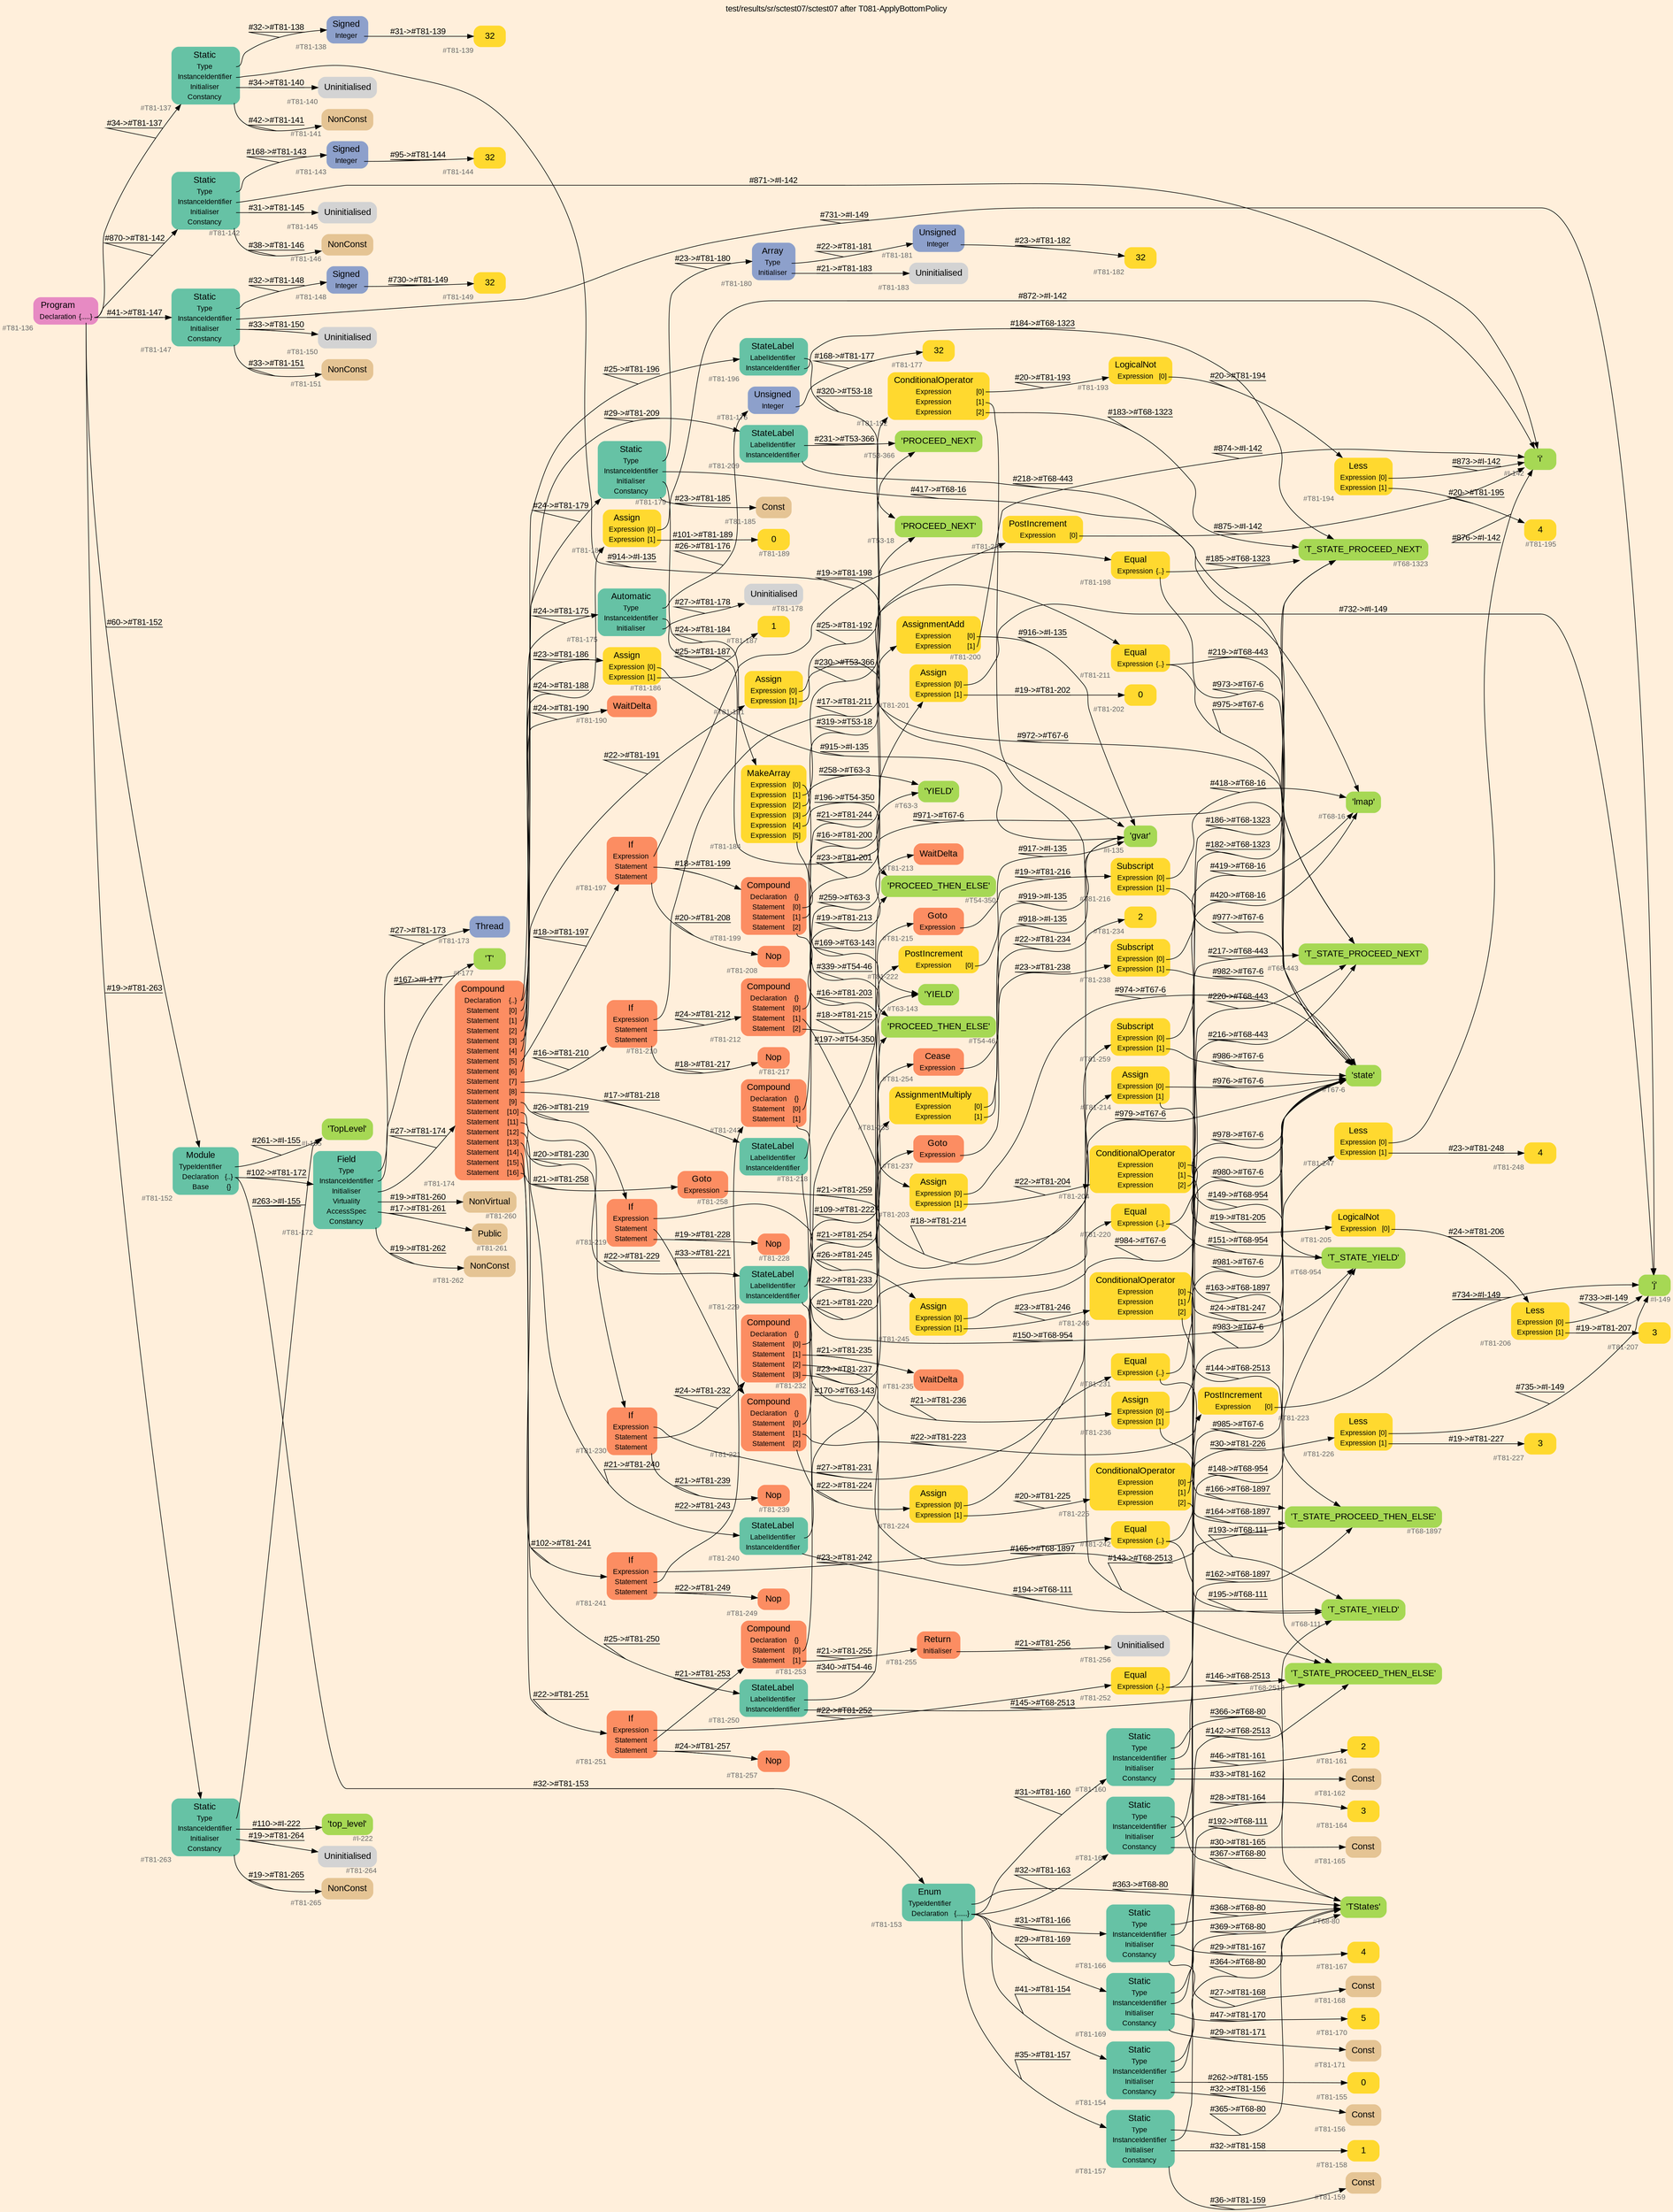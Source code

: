 digraph "test/results/sr/sctest07/sctest07 after T081-ApplyBottomPolicy" {
label = "test/results/sr/sctest07/sctest07 after T081-ApplyBottomPolicy"
labelloc = t
graph [
    rankdir = "LR"
    ranksep = 0.3
    bgcolor = antiquewhite1
    color = black
    fontcolor = black
    fontname = "Arial"
];
node [
    fontname = "Arial"
];
edge [
    fontname = "Arial"
];

// -------------------- node figure --------------------
// -------- block #T81-136 ----------
"#T81-136" [
    fillcolor = "/set28/4"
    xlabel = "#T81-136"
    fontsize = "12"
    fontcolor = grey40
    shape = "plaintext"
    label = <<TABLE BORDER="0" CELLBORDER="0" CELLSPACING="0">
     <TR><TD><FONT COLOR="black" POINT-SIZE="15">Program</FONT></TD></TR>
     <TR><TD><FONT COLOR="black" POINT-SIZE="12">Declaration</FONT></TD><TD PORT="port0"><FONT COLOR="black" POINT-SIZE="12">{.....}</FONT></TD></TR>
    </TABLE>>
    style = "rounded,filled"
];

// -------- block #T81-137 ----------
"#T81-137" [
    fillcolor = "/set28/1"
    xlabel = "#T81-137"
    fontsize = "12"
    fontcolor = grey40
    shape = "plaintext"
    label = <<TABLE BORDER="0" CELLBORDER="0" CELLSPACING="0">
     <TR><TD><FONT COLOR="black" POINT-SIZE="15">Static</FONT></TD></TR>
     <TR><TD><FONT COLOR="black" POINT-SIZE="12">Type</FONT></TD><TD PORT="port0"></TD></TR>
     <TR><TD><FONT COLOR="black" POINT-SIZE="12">InstanceIdentifier</FONT></TD><TD PORT="port1"></TD></TR>
     <TR><TD><FONT COLOR="black" POINT-SIZE="12">Initialiser</FONT></TD><TD PORT="port2"></TD></TR>
     <TR><TD><FONT COLOR="black" POINT-SIZE="12">Constancy</FONT></TD><TD PORT="port3"></TD></TR>
    </TABLE>>
    style = "rounded,filled"
];

// -------- block #T81-138 ----------
"#T81-138" [
    fillcolor = "/set28/3"
    xlabel = "#T81-138"
    fontsize = "12"
    fontcolor = grey40
    shape = "plaintext"
    label = <<TABLE BORDER="0" CELLBORDER="0" CELLSPACING="0">
     <TR><TD><FONT COLOR="black" POINT-SIZE="15">Signed</FONT></TD></TR>
     <TR><TD><FONT COLOR="black" POINT-SIZE="12">Integer</FONT></TD><TD PORT="port0"></TD></TR>
    </TABLE>>
    style = "rounded,filled"
];

// -------- block #T81-139 ----------
"#T81-139" [
    fillcolor = "/set28/6"
    xlabel = "#T81-139"
    fontsize = "12"
    fontcolor = grey40
    shape = "plaintext"
    label = <<TABLE BORDER="0" CELLBORDER="0" CELLSPACING="0">
     <TR><TD><FONT COLOR="black" POINT-SIZE="15">32</FONT></TD></TR>
    </TABLE>>
    style = "rounded,filled"
];

// -------- block #I-135 ----------
"#I-135" [
    fillcolor = "/set28/5"
    xlabel = "#I-135"
    fontsize = "12"
    fontcolor = grey40
    shape = "plaintext"
    label = <<TABLE BORDER="0" CELLBORDER="0" CELLSPACING="0">
     <TR><TD><FONT COLOR="black" POINT-SIZE="15">'gvar'</FONT></TD></TR>
    </TABLE>>
    style = "rounded,filled"
];

// -------- block #T81-140 ----------
"#T81-140" [
    xlabel = "#T81-140"
    fontsize = "12"
    fontcolor = grey40
    shape = "plaintext"
    label = <<TABLE BORDER="0" CELLBORDER="0" CELLSPACING="0">
     <TR><TD><FONT COLOR="black" POINT-SIZE="15">Uninitialised</FONT></TD></TR>
    </TABLE>>
    style = "rounded,filled"
];

// -------- block #T81-141 ----------
"#T81-141" [
    fillcolor = "/set28/7"
    xlabel = "#T81-141"
    fontsize = "12"
    fontcolor = grey40
    shape = "plaintext"
    label = <<TABLE BORDER="0" CELLBORDER="0" CELLSPACING="0">
     <TR><TD><FONT COLOR="black" POINT-SIZE="15">NonConst</FONT></TD></TR>
    </TABLE>>
    style = "rounded,filled"
];

// -------- block #T81-142 ----------
"#T81-142" [
    fillcolor = "/set28/1"
    xlabel = "#T81-142"
    fontsize = "12"
    fontcolor = grey40
    shape = "plaintext"
    label = <<TABLE BORDER="0" CELLBORDER="0" CELLSPACING="0">
     <TR><TD><FONT COLOR="black" POINT-SIZE="15">Static</FONT></TD></TR>
     <TR><TD><FONT COLOR="black" POINT-SIZE="12">Type</FONT></TD><TD PORT="port0"></TD></TR>
     <TR><TD><FONT COLOR="black" POINT-SIZE="12">InstanceIdentifier</FONT></TD><TD PORT="port1"></TD></TR>
     <TR><TD><FONT COLOR="black" POINT-SIZE="12">Initialiser</FONT></TD><TD PORT="port2"></TD></TR>
     <TR><TD><FONT COLOR="black" POINT-SIZE="12">Constancy</FONT></TD><TD PORT="port3"></TD></TR>
    </TABLE>>
    style = "rounded,filled"
];

// -------- block #T81-143 ----------
"#T81-143" [
    fillcolor = "/set28/3"
    xlabel = "#T81-143"
    fontsize = "12"
    fontcolor = grey40
    shape = "plaintext"
    label = <<TABLE BORDER="0" CELLBORDER="0" CELLSPACING="0">
     <TR><TD><FONT COLOR="black" POINT-SIZE="15">Signed</FONT></TD></TR>
     <TR><TD><FONT COLOR="black" POINT-SIZE="12">Integer</FONT></TD><TD PORT="port0"></TD></TR>
    </TABLE>>
    style = "rounded,filled"
];

// -------- block #T81-144 ----------
"#T81-144" [
    fillcolor = "/set28/6"
    xlabel = "#T81-144"
    fontsize = "12"
    fontcolor = grey40
    shape = "plaintext"
    label = <<TABLE BORDER="0" CELLBORDER="0" CELLSPACING="0">
     <TR><TD><FONT COLOR="black" POINT-SIZE="15">32</FONT></TD></TR>
    </TABLE>>
    style = "rounded,filled"
];

// -------- block #I-142 ----------
"#I-142" [
    fillcolor = "/set28/5"
    xlabel = "#I-142"
    fontsize = "12"
    fontcolor = grey40
    shape = "plaintext"
    label = <<TABLE BORDER="0" CELLBORDER="0" CELLSPACING="0">
     <TR><TD><FONT COLOR="black" POINT-SIZE="15">'i'</FONT></TD></TR>
    </TABLE>>
    style = "rounded,filled"
];

// -------- block #T81-145 ----------
"#T81-145" [
    xlabel = "#T81-145"
    fontsize = "12"
    fontcolor = grey40
    shape = "plaintext"
    label = <<TABLE BORDER="0" CELLBORDER="0" CELLSPACING="0">
     <TR><TD><FONT COLOR="black" POINT-SIZE="15">Uninitialised</FONT></TD></TR>
    </TABLE>>
    style = "rounded,filled"
];

// -------- block #T81-146 ----------
"#T81-146" [
    fillcolor = "/set28/7"
    xlabel = "#T81-146"
    fontsize = "12"
    fontcolor = grey40
    shape = "plaintext"
    label = <<TABLE BORDER="0" CELLBORDER="0" CELLSPACING="0">
     <TR><TD><FONT COLOR="black" POINT-SIZE="15">NonConst</FONT></TD></TR>
    </TABLE>>
    style = "rounded,filled"
];

// -------- block #T81-147 ----------
"#T81-147" [
    fillcolor = "/set28/1"
    xlabel = "#T81-147"
    fontsize = "12"
    fontcolor = grey40
    shape = "plaintext"
    label = <<TABLE BORDER="0" CELLBORDER="0" CELLSPACING="0">
     <TR><TD><FONT COLOR="black" POINT-SIZE="15">Static</FONT></TD></TR>
     <TR><TD><FONT COLOR="black" POINT-SIZE="12">Type</FONT></TD><TD PORT="port0"></TD></TR>
     <TR><TD><FONT COLOR="black" POINT-SIZE="12">InstanceIdentifier</FONT></TD><TD PORT="port1"></TD></TR>
     <TR><TD><FONT COLOR="black" POINT-SIZE="12">Initialiser</FONT></TD><TD PORT="port2"></TD></TR>
     <TR><TD><FONT COLOR="black" POINT-SIZE="12">Constancy</FONT></TD><TD PORT="port3"></TD></TR>
    </TABLE>>
    style = "rounded,filled"
];

// -------- block #T81-148 ----------
"#T81-148" [
    fillcolor = "/set28/3"
    xlabel = "#T81-148"
    fontsize = "12"
    fontcolor = grey40
    shape = "plaintext"
    label = <<TABLE BORDER="0" CELLBORDER="0" CELLSPACING="0">
     <TR><TD><FONT COLOR="black" POINT-SIZE="15">Signed</FONT></TD></TR>
     <TR><TD><FONT COLOR="black" POINT-SIZE="12">Integer</FONT></TD><TD PORT="port0"></TD></TR>
    </TABLE>>
    style = "rounded,filled"
];

// -------- block #T81-149 ----------
"#T81-149" [
    fillcolor = "/set28/6"
    xlabel = "#T81-149"
    fontsize = "12"
    fontcolor = grey40
    shape = "plaintext"
    label = <<TABLE BORDER="0" CELLBORDER="0" CELLSPACING="0">
     <TR><TD><FONT COLOR="black" POINT-SIZE="15">32</FONT></TD></TR>
    </TABLE>>
    style = "rounded,filled"
];

// -------- block #I-149 ----------
"#I-149" [
    fillcolor = "/set28/5"
    xlabel = "#I-149"
    fontsize = "12"
    fontcolor = grey40
    shape = "plaintext"
    label = <<TABLE BORDER="0" CELLBORDER="0" CELLSPACING="0">
     <TR><TD><FONT COLOR="black" POINT-SIZE="15">'j'</FONT></TD></TR>
    </TABLE>>
    style = "rounded,filled"
];

// -------- block #T81-150 ----------
"#T81-150" [
    xlabel = "#T81-150"
    fontsize = "12"
    fontcolor = grey40
    shape = "plaintext"
    label = <<TABLE BORDER="0" CELLBORDER="0" CELLSPACING="0">
     <TR><TD><FONT COLOR="black" POINT-SIZE="15">Uninitialised</FONT></TD></TR>
    </TABLE>>
    style = "rounded,filled"
];

// -------- block #T81-151 ----------
"#T81-151" [
    fillcolor = "/set28/7"
    xlabel = "#T81-151"
    fontsize = "12"
    fontcolor = grey40
    shape = "plaintext"
    label = <<TABLE BORDER="0" CELLBORDER="0" CELLSPACING="0">
     <TR><TD><FONT COLOR="black" POINT-SIZE="15">NonConst</FONT></TD></TR>
    </TABLE>>
    style = "rounded,filled"
];

// -------- block #T81-152 ----------
"#T81-152" [
    fillcolor = "/set28/1"
    xlabel = "#T81-152"
    fontsize = "12"
    fontcolor = grey40
    shape = "plaintext"
    label = <<TABLE BORDER="0" CELLBORDER="0" CELLSPACING="0">
     <TR><TD><FONT COLOR="black" POINT-SIZE="15">Module</FONT></TD></TR>
     <TR><TD><FONT COLOR="black" POINT-SIZE="12">TypeIdentifier</FONT></TD><TD PORT="port0"></TD></TR>
     <TR><TD><FONT COLOR="black" POINT-SIZE="12">Declaration</FONT></TD><TD PORT="port1"><FONT COLOR="black" POINT-SIZE="12">{..}</FONT></TD></TR>
     <TR><TD><FONT COLOR="black" POINT-SIZE="12">Base</FONT></TD><TD PORT="port2"><FONT COLOR="black" POINT-SIZE="12">{}</FONT></TD></TR>
    </TABLE>>
    style = "rounded,filled"
];

// -------- block #I-155 ----------
"#I-155" [
    fillcolor = "/set28/5"
    xlabel = "#I-155"
    fontsize = "12"
    fontcolor = grey40
    shape = "plaintext"
    label = <<TABLE BORDER="0" CELLBORDER="0" CELLSPACING="0">
     <TR><TD><FONT COLOR="black" POINT-SIZE="15">'TopLevel'</FONT></TD></TR>
    </TABLE>>
    style = "rounded,filled"
];

// -------- block #T81-153 ----------
"#T81-153" [
    fillcolor = "/set28/1"
    xlabel = "#T81-153"
    fontsize = "12"
    fontcolor = grey40
    shape = "plaintext"
    label = <<TABLE BORDER="0" CELLBORDER="0" CELLSPACING="0">
     <TR><TD><FONT COLOR="black" POINT-SIZE="15">Enum</FONT></TD></TR>
     <TR><TD><FONT COLOR="black" POINT-SIZE="12">TypeIdentifier</FONT></TD><TD PORT="port0"></TD></TR>
     <TR><TD><FONT COLOR="black" POINT-SIZE="12">Declaration</FONT></TD><TD PORT="port1"><FONT COLOR="black" POINT-SIZE="12">{......}</FONT></TD></TR>
    </TABLE>>
    style = "rounded,filled"
];

// -------- block #T68-80 ----------
"#T68-80" [
    fillcolor = "/set28/5"
    xlabel = "#T68-80"
    fontsize = "12"
    fontcolor = grey40
    shape = "plaintext"
    label = <<TABLE BORDER="0" CELLBORDER="0" CELLSPACING="0">
     <TR><TD><FONT COLOR="black" POINT-SIZE="15">'TStates'</FONT></TD></TR>
    </TABLE>>
    style = "rounded,filled"
];

// -------- block #T81-154 ----------
"#T81-154" [
    fillcolor = "/set28/1"
    xlabel = "#T81-154"
    fontsize = "12"
    fontcolor = grey40
    shape = "plaintext"
    label = <<TABLE BORDER="0" CELLBORDER="0" CELLSPACING="0">
     <TR><TD><FONT COLOR="black" POINT-SIZE="15">Static</FONT></TD></TR>
     <TR><TD><FONT COLOR="black" POINT-SIZE="12">Type</FONT></TD><TD PORT="port0"></TD></TR>
     <TR><TD><FONT COLOR="black" POINT-SIZE="12">InstanceIdentifier</FONT></TD><TD PORT="port1"></TD></TR>
     <TR><TD><FONT COLOR="black" POINT-SIZE="12">Initialiser</FONT></TD><TD PORT="port2"></TD></TR>
     <TR><TD><FONT COLOR="black" POINT-SIZE="12">Constancy</FONT></TD><TD PORT="port3"></TD></TR>
    </TABLE>>
    style = "rounded,filled"
];

// -------- block #T68-111 ----------
"#T68-111" [
    fillcolor = "/set28/5"
    xlabel = "#T68-111"
    fontsize = "12"
    fontcolor = grey40
    shape = "plaintext"
    label = <<TABLE BORDER="0" CELLBORDER="0" CELLSPACING="0">
     <TR><TD><FONT COLOR="black" POINT-SIZE="15">'T_STATE_YIELD'</FONT></TD></TR>
    </TABLE>>
    style = "rounded,filled"
];

// -------- block #T81-155 ----------
"#T81-155" [
    fillcolor = "/set28/6"
    xlabel = "#T81-155"
    fontsize = "12"
    fontcolor = grey40
    shape = "plaintext"
    label = <<TABLE BORDER="0" CELLBORDER="0" CELLSPACING="0">
     <TR><TD><FONT COLOR="black" POINT-SIZE="15">0</FONT></TD></TR>
    </TABLE>>
    style = "rounded,filled"
];

// -------- block #T81-156 ----------
"#T81-156" [
    fillcolor = "/set28/7"
    xlabel = "#T81-156"
    fontsize = "12"
    fontcolor = grey40
    shape = "plaintext"
    label = <<TABLE BORDER="0" CELLBORDER="0" CELLSPACING="0">
     <TR><TD><FONT COLOR="black" POINT-SIZE="15">Const</FONT></TD></TR>
    </TABLE>>
    style = "rounded,filled"
];

// -------- block #T81-157 ----------
"#T81-157" [
    fillcolor = "/set28/1"
    xlabel = "#T81-157"
    fontsize = "12"
    fontcolor = grey40
    shape = "plaintext"
    label = <<TABLE BORDER="0" CELLBORDER="0" CELLSPACING="0">
     <TR><TD><FONT COLOR="black" POINT-SIZE="15">Static</FONT></TD></TR>
     <TR><TD><FONT COLOR="black" POINT-SIZE="12">Type</FONT></TD><TD PORT="port0"></TD></TR>
     <TR><TD><FONT COLOR="black" POINT-SIZE="12">InstanceIdentifier</FONT></TD><TD PORT="port1"></TD></TR>
     <TR><TD><FONT COLOR="black" POINT-SIZE="12">Initialiser</FONT></TD><TD PORT="port2"></TD></TR>
     <TR><TD><FONT COLOR="black" POINT-SIZE="12">Constancy</FONT></TD><TD PORT="port3"></TD></TR>
    </TABLE>>
    style = "rounded,filled"
];

// -------- block #T68-443 ----------
"#T68-443" [
    fillcolor = "/set28/5"
    xlabel = "#T68-443"
    fontsize = "12"
    fontcolor = grey40
    shape = "plaintext"
    label = <<TABLE BORDER="0" CELLBORDER="0" CELLSPACING="0">
     <TR><TD><FONT COLOR="black" POINT-SIZE="15">'T_STATE_PROCEED_NEXT'</FONT></TD></TR>
    </TABLE>>
    style = "rounded,filled"
];

// -------- block #T81-158 ----------
"#T81-158" [
    fillcolor = "/set28/6"
    xlabel = "#T81-158"
    fontsize = "12"
    fontcolor = grey40
    shape = "plaintext"
    label = <<TABLE BORDER="0" CELLBORDER="0" CELLSPACING="0">
     <TR><TD><FONT COLOR="black" POINT-SIZE="15">1</FONT></TD></TR>
    </TABLE>>
    style = "rounded,filled"
];

// -------- block #T81-159 ----------
"#T81-159" [
    fillcolor = "/set28/7"
    xlabel = "#T81-159"
    fontsize = "12"
    fontcolor = grey40
    shape = "plaintext"
    label = <<TABLE BORDER="0" CELLBORDER="0" CELLSPACING="0">
     <TR><TD><FONT COLOR="black" POINT-SIZE="15">Const</FONT></TD></TR>
    </TABLE>>
    style = "rounded,filled"
];

// -------- block #T81-160 ----------
"#T81-160" [
    fillcolor = "/set28/1"
    xlabel = "#T81-160"
    fontsize = "12"
    fontcolor = grey40
    shape = "plaintext"
    label = <<TABLE BORDER="0" CELLBORDER="0" CELLSPACING="0">
     <TR><TD><FONT COLOR="black" POINT-SIZE="15">Static</FONT></TD></TR>
     <TR><TD><FONT COLOR="black" POINT-SIZE="12">Type</FONT></TD><TD PORT="port0"></TD></TR>
     <TR><TD><FONT COLOR="black" POINT-SIZE="12">InstanceIdentifier</FONT></TD><TD PORT="port1"></TD></TR>
     <TR><TD><FONT COLOR="black" POINT-SIZE="12">Initialiser</FONT></TD><TD PORT="port2"></TD></TR>
     <TR><TD><FONT COLOR="black" POINT-SIZE="12">Constancy</FONT></TD><TD PORT="port3"></TD></TR>
    </TABLE>>
    style = "rounded,filled"
];

// -------- block #T68-954 ----------
"#T68-954" [
    fillcolor = "/set28/5"
    xlabel = "#T68-954"
    fontsize = "12"
    fontcolor = grey40
    shape = "plaintext"
    label = <<TABLE BORDER="0" CELLBORDER="0" CELLSPACING="0">
     <TR><TD><FONT COLOR="black" POINT-SIZE="15">'T_STATE_YIELD'</FONT></TD></TR>
    </TABLE>>
    style = "rounded,filled"
];

// -------- block #T81-161 ----------
"#T81-161" [
    fillcolor = "/set28/6"
    xlabel = "#T81-161"
    fontsize = "12"
    fontcolor = grey40
    shape = "plaintext"
    label = <<TABLE BORDER="0" CELLBORDER="0" CELLSPACING="0">
     <TR><TD><FONT COLOR="black" POINT-SIZE="15">2</FONT></TD></TR>
    </TABLE>>
    style = "rounded,filled"
];

// -------- block #T81-162 ----------
"#T81-162" [
    fillcolor = "/set28/7"
    xlabel = "#T81-162"
    fontsize = "12"
    fontcolor = grey40
    shape = "plaintext"
    label = <<TABLE BORDER="0" CELLBORDER="0" CELLSPACING="0">
     <TR><TD><FONT COLOR="black" POINT-SIZE="15">Const</FONT></TD></TR>
    </TABLE>>
    style = "rounded,filled"
];

// -------- block #T81-163 ----------
"#T81-163" [
    fillcolor = "/set28/1"
    xlabel = "#T81-163"
    fontsize = "12"
    fontcolor = grey40
    shape = "plaintext"
    label = <<TABLE BORDER="0" CELLBORDER="0" CELLSPACING="0">
     <TR><TD><FONT COLOR="black" POINT-SIZE="15">Static</FONT></TD></TR>
     <TR><TD><FONT COLOR="black" POINT-SIZE="12">Type</FONT></TD><TD PORT="port0"></TD></TR>
     <TR><TD><FONT COLOR="black" POINT-SIZE="12">InstanceIdentifier</FONT></TD><TD PORT="port1"></TD></TR>
     <TR><TD><FONT COLOR="black" POINT-SIZE="12">Initialiser</FONT></TD><TD PORT="port2"></TD></TR>
     <TR><TD><FONT COLOR="black" POINT-SIZE="12">Constancy</FONT></TD><TD PORT="port3"></TD></TR>
    </TABLE>>
    style = "rounded,filled"
];

// -------- block #T68-1323 ----------
"#T68-1323" [
    fillcolor = "/set28/5"
    xlabel = "#T68-1323"
    fontsize = "12"
    fontcolor = grey40
    shape = "plaintext"
    label = <<TABLE BORDER="0" CELLBORDER="0" CELLSPACING="0">
     <TR><TD><FONT COLOR="black" POINT-SIZE="15">'T_STATE_PROCEED_NEXT'</FONT></TD></TR>
    </TABLE>>
    style = "rounded,filled"
];

// -------- block #T81-164 ----------
"#T81-164" [
    fillcolor = "/set28/6"
    xlabel = "#T81-164"
    fontsize = "12"
    fontcolor = grey40
    shape = "plaintext"
    label = <<TABLE BORDER="0" CELLBORDER="0" CELLSPACING="0">
     <TR><TD><FONT COLOR="black" POINT-SIZE="15">3</FONT></TD></TR>
    </TABLE>>
    style = "rounded,filled"
];

// -------- block #T81-165 ----------
"#T81-165" [
    fillcolor = "/set28/7"
    xlabel = "#T81-165"
    fontsize = "12"
    fontcolor = grey40
    shape = "plaintext"
    label = <<TABLE BORDER="0" CELLBORDER="0" CELLSPACING="0">
     <TR><TD><FONT COLOR="black" POINT-SIZE="15">Const</FONT></TD></TR>
    </TABLE>>
    style = "rounded,filled"
];

// -------- block #T81-166 ----------
"#T81-166" [
    fillcolor = "/set28/1"
    xlabel = "#T81-166"
    fontsize = "12"
    fontcolor = grey40
    shape = "plaintext"
    label = <<TABLE BORDER="0" CELLBORDER="0" CELLSPACING="0">
     <TR><TD><FONT COLOR="black" POINT-SIZE="15">Static</FONT></TD></TR>
     <TR><TD><FONT COLOR="black" POINT-SIZE="12">Type</FONT></TD><TD PORT="port0"></TD></TR>
     <TR><TD><FONT COLOR="black" POINT-SIZE="12">InstanceIdentifier</FONT></TD><TD PORT="port1"></TD></TR>
     <TR><TD><FONT COLOR="black" POINT-SIZE="12">Initialiser</FONT></TD><TD PORT="port2"></TD></TR>
     <TR><TD><FONT COLOR="black" POINT-SIZE="12">Constancy</FONT></TD><TD PORT="port3"></TD></TR>
    </TABLE>>
    style = "rounded,filled"
];

// -------- block #T68-1897 ----------
"#T68-1897" [
    fillcolor = "/set28/5"
    xlabel = "#T68-1897"
    fontsize = "12"
    fontcolor = grey40
    shape = "plaintext"
    label = <<TABLE BORDER="0" CELLBORDER="0" CELLSPACING="0">
     <TR><TD><FONT COLOR="black" POINT-SIZE="15">'T_STATE_PROCEED_THEN_ELSE'</FONT></TD></TR>
    </TABLE>>
    style = "rounded,filled"
];

// -------- block #T81-167 ----------
"#T81-167" [
    fillcolor = "/set28/6"
    xlabel = "#T81-167"
    fontsize = "12"
    fontcolor = grey40
    shape = "plaintext"
    label = <<TABLE BORDER="0" CELLBORDER="0" CELLSPACING="0">
     <TR><TD><FONT COLOR="black" POINT-SIZE="15">4</FONT></TD></TR>
    </TABLE>>
    style = "rounded,filled"
];

// -------- block #T81-168 ----------
"#T81-168" [
    fillcolor = "/set28/7"
    xlabel = "#T81-168"
    fontsize = "12"
    fontcolor = grey40
    shape = "plaintext"
    label = <<TABLE BORDER="0" CELLBORDER="0" CELLSPACING="0">
     <TR><TD><FONT COLOR="black" POINT-SIZE="15">Const</FONT></TD></TR>
    </TABLE>>
    style = "rounded,filled"
];

// -------- block #T81-169 ----------
"#T81-169" [
    fillcolor = "/set28/1"
    xlabel = "#T81-169"
    fontsize = "12"
    fontcolor = grey40
    shape = "plaintext"
    label = <<TABLE BORDER="0" CELLBORDER="0" CELLSPACING="0">
     <TR><TD><FONT COLOR="black" POINT-SIZE="15">Static</FONT></TD></TR>
     <TR><TD><FONT COLOR="black" POINT-SIZE="12">Type</FONT></TD><TD PORT="port0"></TD></TR>
     <TR><TD><FONT COLOR="black" POINT-SIZE="12">InstanceIdentifier</FONT></TD><TD PORT="port1"></TD></TR>
     <TR><TD><FONT COLOR="black" POINT-SIZE="12">Initialiser</FONT></TD><TD PORT="port2"></TD></TR>
     <TR><TD><FONT COLOR="black" POINT-SIZE="12">Constancy</FONT></TD><TD PORT="port3"></TD></TR>
    </TABLE>>
    style = "rounded,filled"
];

// -------- block #T68-2513 ----------
"#T68-2513" [
    fillcolor = "/set28/5"
    xlabel = "#T68-2513"
    fontsize = "12"
    fontcolor = grey40
    shape = "plaintext"
    label = <<TABLE BORDER="0" CELLBORDER="0" CELLSPACING="0">
     <TR><TD><FONT COLOR="black" POINT-SIZE="15">'T_STATE_PROCEED_THEN_ELSE'</FONT></TD></TR>
    </TABLE>>
    style = "rounded,filled"
];

// -------- block #T81-170 ----------
"#T81-170" [
    fillcolor = "/set28/6"
    xlabel = "#T81-170"
    fontsize = "12"
    fontcolor = grey40
    shape = "plaintext"
    label = <<TABLE BORDER="0" CELLBORDER="0" CELLSPACING="0">
     <TR><TD><FONT COLOR="black" POINT-SIZE="15">5</FONT></TD></TR>
    </TABLE>>
    style = "rounded,filled"
];

// -------- block #T81-171 ----------
"#T81-171" [
    fillcolor = "/set28/7"
    xlabel = "#T81-171"
    fontsize = "12"
    fontcolor = grey40
    shape = "plaintext"
    label = <<TABLE BORDER="0" CELLBORDER="0" CELLSPACING="0">
     <TR><TD><FONT COLOR="black" POINT-SIZE="15">Const</FONT></TD></TR>
    </TABLE>>
    style = "rounded,filled"
];

// -------- block #T81-172 ----------
"#T81-172" [
    fillcolor = "/set28/1"
    xlabel = "#T81-172"
    fontsize = "12"
    fontcolor = grey40
    shape = "plaintext"
    label = <<TABLE BORDER="0" CELLBORDER="0" CELLSPACING="0">
     <TR><TD><FONT COLOR="black" POINT-SIZE="15">Field</FONT></TD></TR>
     <TR><TD><FONT COLOR="black" POINT-SIZE="12">Type</FONT></TD><TD PORT="port0"></TD></TR>
     <TR><TD><FONT COLOR="black" POINT-SIZE="12">InstanceIdentifier</FONT></TD><TD PORT="port1"></TD></TR>
     <TR><TD><FONT COLOR="black" POINT-SIZE="12">Initialiser</FONT></TD><TD PORT="port2"></TD></TR>
     <TR><TD><FONT COLOR="black" POINT-SIZE="12">Virtuality</FONT></TD><TD PORT="port3"></TD></TR>
     <TR><TD><FONT COLOR="black" POINT-SIZE="12">AccessSpec</FONT></TD><TD PORT="port4"></TD></TR>
     <TR><TD><FONT COLOR="black" POINT-SIZE="12">Constancy</FONT></TD><TD PORT="port5"></TD></TR>
    </TABLE>>
    style = "rounded,filled"
];

// -------- block #T81-173 ----------
"#T81-173" [
    fillcolor = "/set28/3"
    xlabel = "#T81-173"
    fontsize = "12"
    fontcolor = grey40
    shape = "plaintext"
    label = <<TABLE BORDER="0" CELLBORDER="0" CELLSPACING="0">
     <TR><TD><FONT COLOR="black" POINT-SIZE="15">Thread</FONT></TD></TR>
    </TABLE>>
    style = "rounded,filled"
];

// -------- block #I-177 ----------
"#I-177" [
    fillcolor = "/set28/5"
    xlabel = "#I-177"
    fontsize = "12"
    fontcolor = grey40
    shape = "plaintext"
    label = <<TABLE BORDER="0" CELLBORDER="0" CELLSPACING="0">
     <TR><TD><FONT COLOR="black" POINT-SIZE="15">'T'</FONT></TD></TR>
    </TABLE>>
    style = "rounded,filled"
];

// -------- block #T81-174 ----------
"#T81-174" [
    fillcolor = "/set28/2"
    xlabel = "#T81-174"
    fontsize = "12"
    fontcolor = grey40
    shape = "plaintext"
    label = <<TABLE BORDER="0" CELLBORDER="0" CELLSPACING="0">
     <TR><TD><FONT COLOR="black" POINT-SIZE="15">Compound</FONT></TD></TR>
     <TR><TD><FONT COLOR="black" POINT-SIZE="12">Declaration</FONT></TD><TD PORT="port0"><FONT COLOR="black" POINT-SIZE="12">{..}</FONT></TD></TR>
     <TR><TD><FONT COLOR="black" POINT-SIZE="12">Statement</FONT></TD><TD PORT="port1"><FONT COLOR="black" POINT-SIZE="12">[0]</FONT></TD></TR>
     <TR><TD><FONT COLOR="black" POINT-SIZE="12">Statement</FONT></TD><TD PORT="port2"><FONT COLOR="black" POINT-SIZE="12">[1]</FONT></TD></TR>
     <TR><TD><FONT COLOR="black" POINT-SIZE="12">Statement</FONT></TD><TD PORT="port3"><FONT COLOR="black" POINT-SIZE="12">[2]</FONT></TD></TR>
     <TR><TD><FONT COLOR="black" POINT-SIZE="12">Statement</FONT></TD><TD PORT="port4"><FONT COLOR="black" POINT-SIZE="12">[3]</FONT></TD></TR>
     <TR><TD><FONT COLOR="black" POINT-SIZE="12">Statement</FONT></TD><TD PORT="port5"><FONT COLOR="black" POINT-SIZE="12">[4]</FONT></TD></TR>
     <TR><TD><FONT COLOR="black" POINT-SIZE="12">Statement</FONT></TD><TD PORT="port6"><FONT COLOR="black" POINT-SIZE="12">[5]</FONT></TD></TR>
     <TR><TD><FONT COLOR="black" POINT-SIZE="12">Statement</FONT></TD><TD PORT="port7"><FONT COLOR="black" POINT-SIZE="12">[6]</FONT></TD></TR>
     <TR><TD><FONT COLOR="black" POINT-SIZE="12">Statement</FONT></TD><TD PORT="port8"><FONT COLOR="black" POINT-SIZE="12">[7]</FONT></TD></TR>
     <TR><TD><FONT COLOR="black" POINT-SIZE="12">Statement</FONT></TD><TD PORT="port9"><FONT COLOR="black" POINT-SIZE="12">[8]</FONT></TD></TR>
     <TR><TD><FONT COLOR="black" POINT-SIZE="12">Statement</FONT></TD><TD PORT="port10"><FONT COLOR="black" POINT-SIZE="12">[9]</FONT></TD></TR>
     <TR><TD><FONT COLOR="black" POINT-SIZE="12">Statement</FONT></TD><TD PORT="port11"><FONT COLOR="black" POINT-SIZE="12">[10]</FONT></TD></TR>
     <TR><TD><FONT COLOR="black" POINT-SIZE="12">Statement</FONT></TD><TD PORT="port12"><FONT COLOR="black" POINT-SIZE="12">[11]</FONT></TD></TR>
     <TR><TD><FONT COLOR="black" POINT-SIZE="12">Statement</FONT></TD><TD PORT="port13"><FONT COLOR="black" POINT-SIZE="12">[12]</FONT></TD></TR>
     <TR><TD><FONT COLOR="black" POINT-SIZE="12">Statement</FONT></TD><TD PORT="port14"><FONT COLOR="black" POINT-SIZE="12">[13]</FONT></TD></TR>
     <TR><TD><FONT COLOR="black" POINT-SIZE="12">Statement</FONT></TD><TD PORT="port15"><FONT COLOR="black" POINT-SIZE="12">[14]</FONT></TD></TR>
     <TR><TD><FONT COLOR="black" POINT-SIZE="12">Statement</FONT></TD><TD PORT="port16"><FONT COLOR="black" POINT-SIZE="12">[15]</FONT></TD></TR>
     <TR><TD><FONT COLOR="black" POINT-SIZE="12">Statement</FONT></TD><TD PORT="port17"><FONT COLOR="black" POINT-SIZE="12">[16]</FONT></TD></TR>
    </TABLE>>
    style = "rounded,filled"
];

// -------- block #T81-175 ----------
"#T81-175" [
    fillcolor = "/set28/1"
    xlabel = "#T81-175"
    fontsize = "12"
    fontcolor = grey40
    shape = "plaintext"
    label = <<TABLE BORDER="0" CELLBORDER="0" CELLSPACING="0">
     <TR><TD><FONT COLOR="black" POINT-SIZE="15">Automatic</FONT></TD></TR>
     <TR><TD><FONT COLOR="black" POINT-SIZE="12">Type</FONT></TD><TD PORT="port0"></TD></TR>
     <TR><TD><FONT COLOR="black" POINT-SIZE="12">InstanceIdentifier</FONT></TD><TD PORT="port1"></TD></TR>
     <TR><TD><FONT COLOR="black" POINT-SIZE="12">Initialiser</FONT></TD><TD PORT="port2"></TD></TR>
    </TABLE>>
    style = "rounded,filled"
];

// -------- block #T81-176 ----------
"#T81-176" [
    fillcolor = "/set28/3"
    xlabel = "#T81-176"
    fontsize = "12"
    fontcolor = grey40
    shape = "plaintext"
    label = <<TABLE BORDER="0" CELLBORDER="0" CELLSPACING="0">
     <TR><TD><FONT COLOR="black" POINT-SIZE="15">Unsigned</FONT></TD></TR>
     <TR><TD><FONT COLOR="black" POINT-SIZE="12">Integer</FONT></TD><TD PORT="port0"></TD></TR>
    </TABLE>>
    style = "rounded,filled"
];

// -------- block #T81-177 ----------
"#T81-177" [
    fillcolor = "/set28/6"
    xlabel = "#T81-177"
    fontsize = "12"
    fontcolor = grey40
    shape = "plaintext"
    label = <<TABLE BORDER="0" CELLBORDER="0" CELLSPACING="0">
     <TR><TD><FONT COLOR="black" POINT-SIZE="15">32</FONT></TD></TR>
    </TABLE>>
    style = "rounded,filled"
];

// -------- block #T67-6 ----------
"#T67-6" [
    fillcolor = "/set28/5"
    xlabel = "#T67-6"
    fontsize = "12"
    fontcolor = grey40
    shape = "plaintext"
    label = <<TABLE BORDER="0" CELLBORDER="0" CELLSPACING="0">
     <TR><TD><FONT COLOR="black" POINT-SIZE="15">'state'</FONT></TD></TR>
    </TABLE>>
    style = "rounded,filled"
];

// -------- block #T81-178 ----------
"#T81-178" [
    xlabel = "#T81-178"
    fontsize = "12"
    fontcolor = grey40
    shape = "plaintext"
    label = <<TABLE BORDER="0" CELLBORDER="0" CELLSPACING="0">
     <TR><TD><FONT COLOR="black" POINT-SIZE="15">Uninitialised</FONT></TD></TR>
    </TABLE>>
    style = "rounded,filled"
];

// -------- block #T81-179 ----------
"#T81-179" [
    fillcolor = "/set28/1"
    xlabel = "#T81-179"
    fontsize = "12"
    fontcolor = grey40
    shape = "plaintext"
    label = <<TABLE BORDER="0" CELLBORDER="0" CELLSPACING="0">
     <TR><TD><FONT COLOR="black" POINT-SIZE="15">Static</FONT></TD></TR>
     <TR><TD><FONT COLOR="black" POINT-SIZE="12">Type</FONT></TD><TD PORT="port0"></TD></TR>
     <TR><TD><FONT COLOR="black" POINT-SIZE="12">InstanceIdentifier</FONT></TD><TD PORT="port1"></TD></TR>
     <TR><TD><FONT COLOR="black" POINT-SIZE="12">Initialiser</FONT></TD><TD PORT="port2"></TD></TR>
     <TR><TD><FONT COLOR="black" POINT-SIZE="12">Constancy</FONT></TD><TD PORT="port3"></TD></TR>
    </TABLE>>
    style = "rounded,filled"
];

// -------- block #T81-180 ----------
"#T81-180" [
    fillcolor = "/set28/3"
    xlabel = "#T81-180"
    fontsize = "12"
    fontcolor = grey40
    shape = "plaintext"
    label = <<TABLE BORDER="0" CELLBORDER="0" CELLSPACING="0">
     <TR><TD><FONT COLOR="black" POINT-SIZE="15">Array</FONT></TD></TR>
     <TR><TD><FONT COLOR="black" POINT-SIZE="12">Type</FONT></TD><TD PORT="port0"></TD></TR>
     <TR><TD><FONT COLOR="black" POINT-SIZE="12">Initialiser</FONT></TD><TD PORT="port1"></TD></TR>
    </TABLE>>
    style = "rounded,filled"
];

// -------- block #T81-181 ----------
"#T81-181" [
    fillcolor = "/set28/3"
    xlabel = "#T81-181"
    fontsize = "12"
    fontcolor = grey40
    shape = "plaintext"
    label = <<TABLE BORDER="0" CELLBORDER="0" CELLSPACING="0">
     <TR><TD><FONT COLOR="black" POINT-SIZE="15">Unsigned</FONT></TD></TR>
     <TR><TD><FONT COLOR="black" POINT-SIZE="12">Integer</FONT></TD><TD PORT="port0"></TD></TR>
    </TABLE>>
    style = "rounded,filled"
];

// -------- block #T81-182 ----------
"#T81-182" [
    fillcolor = "/set28/6"
    xlabel = "#T81-182"
    fontsize = "12"
    fontcolor = grey40
    shape = "plaintext"
    label = <<TABLE BORDER="0" CELLBORDER="0" CELLSPACING="0">
     <TR><TD><FONT COLOR="black" POINT-SIZE="15">32</FONT></TD></TR>
    </TABLE>>
    style = "rounded,filled"
];

// -------- block #T81-183 ----------
"#T81-183" [
    xlabel = "#T81-183"
    fontsize = "12"
    fontcolor = grey40
    shape = "plaintext"
    label = <<TABLE BORDER="0" CELLBORDER="0" CELLSPACING="0">
     <TR><TD><FONT COLOR="black" POINT-SIZE="15">Uninitialised</FONT></TD></TR>
    </TABLE>>
    style = "rounded,filled"
];

// -------- block #T68-16 ----------
"#T68-16" [
    fillcolor = "/set28/5"
    xlabel = "#T68-16"
    fontsize = "12"
    fontcolor = grey40
    shape = "plaintext"
    label = <<TABLE BORDER="0" CELLBORDER="0" CELLSPACING="0">
     <TR><TD><FONT COLOR="black" POINT-SIZE="15">'lmap'</FONT></TD></TR>
    </TABLE>>
    style = "rounded,filled"
];

// -------- block #T81-184 ----------
"#T81-184" [
    fillcolor = "/set28/6"
    xlabel = "#T81-184"
    fontsize = "12"
    fontcolor = grey40
    shape = "plaintext"
    label = <<TABLE BORDER="0" CELLBORDER="0" CELLSPACING="0">
     <TR><TD><FONT COLOR="black" POINT-SIZE="15">MakeArray</FONT></TD></TR>
     <TR><TD><FONT COLOR="black" POINT-SIZE="12">Expression</FONT></TD><TD PORT="port0"><FONT COLOR="black" POINT-SIZE="12">[0]</FONT></TD></TR>
     <TR><TD><FONT COLOR="black" POINT-SIZE="12">Expression</FONT></TD><TD PORT="port1"><FONT COLOR="black" POINT-SIZE="12">[1]</FONT></TD></TR>
     <TR><TD><FONT COLOR="black" POINT-SIZE="12">Expression</FONT></TD><TD PORT="port2"><FONT COLOR="black" POINT-SIZE="12">[2]</FONT></TD></TR>
     <TR><TD><FONT COLOR="black" POINT-SIZE="12">Expression</FONT></TD><TD PORT="port3"><FONT COLOR="black" POINT-SIZE="12">[3]</FONT></TD></TR>
     <TR><TD><FONT COLOR="black" POINT-SIZE="12">Expression</FONT></TD><TD PORT="port4"><FONT COLOR="black" POINT-SIZE="12">[4]</FONT></TD></TR>
     <TR><TD><FONT COLOR="black" POINT-SIZE="12">Expression</FONT></TD><TD PORT="port5"><FONT COLOR="black" POINT-SIZE="12">[5]</FONT></TD></TR>
    </TABLE>>
    style = "rounded,filled"
];

// -------- block #T63-143 ----------
"#T63-143" [
    fillcolor = "/set28/5"
    xlabel = "#T63-143"
    fontsize = "12"
    fontcolor = grey40
    shape = "plaintext"
    label = <<TABLE BORDER="0" CELLBORDER="0" CELLSPACING="0">
     <TR><TD><FONT COLOR="black" POINT-SIZE="15">'YIELD'</FONT></TD></TR>
    </TABLE>>
    style = "rounded,filled"
];

// -------- block #T53-366 ----------
"#T53-366" [
    fillcolor = "/set28/5"
    xlabel = "#T53-366"
    fontsize = "12"
    fontcolor = grey40
    shape = "plaintext"
    label = <<TABLE BORDER="0" CELLBORDER="0" CELLSPACING="0">
     <TR><TD><FONT COLOR="black" POINT-SIZE="15">'PROCEED_NEXT'</FONT></TD></TR>
    </TABLE>>
    style = "rounded,filled"
];

// -------- block #T63-3 ----------
"#T63-3" [
    fillcolor = "/set28/5"
    xlabel = "#T63-3"
    fontsize = "12"
    fontcolor = grey40
    shape = "plaintext"
    label = <<TABLE BORDER="0" CELLBORDER="0" CELLSPACING="0">
     <TR><TD><FONT COLOR="black" POINT-SIZE="15">'YIELD'</FONT></TD></TR>
    </TABLE>>
    style = "rounded,filled"
];

// -------- block #T53-18 ----------
"#T53-18" [
    fillcolor = "/set28/5"
    xlabel = "#T53-18"
    fontsize = "12"
    fontcolor = grey40
    shape = "plaintext"
    label = <<TABLE BORDER="0" CELLBORDER="0" CELLSPACING="0">
     <TR><TD><FONT COLOR="black" POINT-SIZE="15">'PROCEED_NEXT'</FONT></TD></TR>
    </TABLE>>
    style = "rounded,filled"
];

// -------- block #T54-350 ----------
"#T54-350" [
    fillcolor = "/set28/5"
    xlabel = "#T54-350"
    fontsize = "12"
    fontcolor = grey40
    shape = "plaintext"
    label = <<TABLE BORDER="0" CELLBORDER="0" CELLSPACING="0">
     <TR><TD><FONT COLOR="black" POINT-SIZE="15">'PROCEED_THEN_ELSE'</FONT></TD></TR>
    </TABLE>>
    style = "rounded,filled"
];

// -------- block #T54-46 ----------
"#T54-46" [
    fillcolor = "/set28/5"
    xlabel = "#T54-46"
    fontsize = "12"
    fontcolor = grey40
    shape = "plaintext"
    label = <<TABLE BORDER="0" CELLBORDER="0" CELLSPACING="0">
     <TR><TD><FONT COLOR="black" POINT-SIZE="15">'PROCEED_THEN_ELSE'</FONT></TD></TR>
    </TABLE>>
    style = "rounded,filled"
];

// -------- block #T81-185 ----------
"#T81-185" [
    fillcolor = "/set28/7"
    xlabel = "#T81-185"
    fontsize = "12"
    fontcolor = grey40
    shape = "plaintext"
    label = <<TABLE BORDER="0" CELLBORDER="0" CELLSPACING="0">
     <TR><TD><FONT COLOR="black" POINT-SIZE="15">Const</FONT></TD></TR>
    </TABLE>>
    style = "rounded,filled"
];

// -------- block #T81-186 ----------
"#T81-186" [
    fillcolor = "/set28/6"
    xlabel = "#T81-186"
    fontsize = "12"
    fontcolor = grey40
    shape = "plaintext"
    label = <<TABLE BORDER="0" CELLBORDER="0" CELLSPACING="0">
     <TR><TD><FONT COLOR="black" POINT-SIZE="15">Assign</FONT></TD></TR>
     <TR><TD><FONT COLOR="black" POINT-SIZE="12">Expression</FONT></TD><TD PORT="port0"><FONT COLOR="black" POINT-SIZE="12">[0]</FONT></TD></TR>
     <TR><TD><FONT COLOR="black" POINT-SIZE="12">Expression</FONT></TD><TD PORT="port1"><FONT COLOR="black" POINT-SIZE="12">[1]</FONT></TD></TR>
    </TABLE>>
    style = "rounded,filled"
];

// -------- block #T81-187 ----------
"#T81-187" [
    fillcolor = "/set28/6"
    xlabel = "#T81-187"
    fontsize = "12"
    fontcolor = grey40
    shape = "plaintext"
    label = <<TABLE BORDER="0" CELLBORDER="0" CELLSPACING="0">
     <TR><TD><FONT COLOR="black" POINT-SIZE="15">1</FONT></TD></TR>
    </TABLE>>
    style = "rounded,filled"
];

// -------- block #T81-188 ----------
"#T81-188" [
    fillcolor = "/set28/6"
    xlabel = "#T81-188"
    fontsize = "12"
    fontcolor = grey40
    shape = "plaintext"
    label = <<TABLE BORDER="0" CELLBORDER="0" CELLSPACING="0">
     <TR><TD><FONT COLOR="black" POINT-SIZE="15">Assign</FONT></TD></TR>
     <TR><TD><FONT COLOR="black" POINT-SIZE="12">Expression</FONT></TD><TD PORT="port0"><FONT COLOR="black" POINT-SIZE="12">[0]</FONT></TD></TR>
     <TR><TD><FONT COLOR="black" POINT-SIZE="12">Expression</FONT></TD><TD PORT="port1"><FONT COLOR="black" POINT-SIZE="12">[1]</FONT></TD></TR>
    </TABLE>>
    style = "rounded,filled"
];

// -------- block #T81-189 ----------
"#T81-189" [
    fillcolor = "/set28/6"
    xlabel = "#T81-189"
    fontsize = "12"
    fontcolor = grey40
    shape = "plaintext"
    label = <<TABLE BORDER="0" CELLBORDER="0" CELLSPACING="0">
     <TR><TD><FONT COLOR="black" POINT-SIZE="15">0</FONT></TD></TR>
    </TABLE>>
    style = "rounded,filled"
];

// -------- block #T81-190 ----------
"#T81-190" [
    fillcolor = "/set28/2"
    xlabel = "#T81-190"
    fontsize = "12"
    fontcolor = grey40
    shape = "plaintext"
    label = <<TABLE BORDER="0" CELLBORDER="0" CELLSPACING="0">
     <TR><TD><FONT COLOR="black" POINT-SIZE="15">WaitDelta</FONT></TD></TR>
    </TABLE>>
    style = "rounded,filled"
];

// -------- block #T81-191 ----------
"#T81-191" [
    fillcolor = "/set28/6"
    xlabel = "#T81-191"
    fontsize = "12"
    fontcolor = grey40
    shape = "plaintext"
    label = <<TABLE BORDER="0" CELLBORDER="0" CELLSPACING="0">
     <TR><TD><FONT COLOR="black" POINT-SIZE="15">Assign</FONT></TD></TR>
     <TR><TD><FONT COLOR="black" POINT-SIZE="12">Expression</FONT></TD><TD PORT="port0"><FONT COLOR="black" POINT-SIZE="12">[0]</FONT></TD></TR>
     <TR><TD><FONT COLOR="black" POINT-SIZE="12">Expression</FONT></TD><TD PORT="port1"><FONT COLOR="black" POINT-SIZE="12">[1]</FONT></TD></TR>
    </TABLE>>
    style = "rounded,filled"
];

// -------- block #T81-192 ----------
"#T81-192" [
    fillcolor = "/set28/6"
    xlabel = "#T81-192"
    fontsize = "12"
    fontcolor = grey40
    shape = "plaintext"
    label = <<TABLE BORDER="0" CELLBORDER="0" CELLSPACING="0">
     <TR><TD><FONT COLOR="black" POINT-SIZE="15">ConditionalOperator</FONT></TD></TR>
     <TR><TD><FONT COLOR="black" POINT-SIZE="12">Expression</FONT></TD><TD PORT="port0"><FONT COLOR="black" POINT-SIZE="12">[0]</FONT></TD></TR>
     <TR><TD><FONT COLOR="black" POINT-SIZE="12">Expression</FONT></TD><TD PORT="port1"><FONT COLOR="black" POINT-SIZE="12">[1]</FONT></TD></TR>
     <TR><TD><FONT COLOR="black" POINT-SIZE="12">Expression</FONT></TD><TD PORT="port2"><FONT COLOR="black" POINT-SIZE="12">[2]</FONT></TD></TR>
    </TABLE>>
    style = "rounded,filled"
];

// -------- block #T81-193 ----------
"#T81-193" [
    fillcolor = "/set28/6"
    xlabel = "#T81-193"
    fontsize = "12"
    fontcolor = grey40
    shape = "plaintext"
    label = <<TABLE BORDER="0" CELLBORDER="0" CELLSPACING="0">
     <TR><TD><FONT COLOR="black" POINT-SIZE="15">LogicalNot</FONT></TD></TR>
     <TR><TD><FONT COLOR="black" POINT-SIZE="12">Expression</FONT></TD><TD PORT="port0"><FONT COLOR="black" POINT-SIZE="12">[0]</FONT></TD></TR>
    </TABLE>>
    style = "rounded,filled"
];

// -------- block #T81-194 ----------
"#T81-194" [
    fillcolor = "/set28/6"
    xlabel = "#T81-194"
    fontsize = "12"
    fontcolor = grey40
    shape = "plaintext"
    label = <<TABLE BORDER="0" CELLBORDER="0" CELLSPACING="0">
     <TR><TD><FONT COLOR="black" POINT-SIZE="15">Less</FONT></TD></TR>
     <TR><TD><FONT COLOR="black" POINT-SIZE="12">Expression</FONT></TD><TD PORT="port0"><FONT COLOR="black" POINT-SIZE="12">[0]</FONT></TD></TR>
     <TR><TD><FONT COLOR="black" POINT-SIZE="12">Expression</FONT></TD><TD PORT="port1"><FONT COLOR="black" POINT-SIZE="12">[1]</FONT></TD></TR>
    </TABLE>>
    style = "rounded,filled"
];

// -------- block #T81-195 ----------
"#T81-195" [
    fillcolor = "/set28/6"
    xlabel = "#T81-195"
    fontsize = "12"
    fontcolor = grey40
    shape = "plaintext"
    label = <<TABLE BORDER="0" CELLBORDER="0" CELLSPACING="0">
     <TR><TD><FONT COLOR="black" POINT-SIZE="15">4</FONT></TD></TR>
    </TABLE>>
    style = "rounded,filled"
];

// -------- block #T81-196 ----------
"#T81-196" [
    fillcolor = "/set28/1"
    xlabel = "#T81-196"
    fontsize = "12"
    fontcolor = grey40
    shape = "plaintext"
    label = <<TABLE BORDER="0" CELLBORDER="0" CELLSPACING="0">
     <TR><TD><FONT COLOR="black" POINT-SIZE="15">StateLabel</FONT></TD></TR>
     <TR><TD><FONT COLOR="black" POINT-SIZE="12">LabelIdentifier</FONT></TD><TD PORT="port0"></TD></TR>
     <TR><TD><FONT COLOR="black" POINT-SIZE="12">InstanceIdentifier</FONT></TD><TD PORT="port1"></TD></TR>
    </TABLE>>
    style = "rounded,filled"
];

// -------- block #T81-197 ----------
"#T81-197" [
    fillcolor = "/set28/2"
    xlabel = "#T81-197"
    fontsize = "12"
    fontcolor = grey40
    shape = "plaintext"
    label = <<TABLE BORDER="0" CELLBORDER="0" CELLSPACING="0">
     <TR><TD><FONT COLOR="black" POINT-SIZE="15">If</FONT></TD></TR>
     <TR><TD><FONT COLOR="black" POINT-SIZE="12">Expression</FONT></TD><TD PORT="port0"></TD></TR>
     <TR><TD><FONT COLOR="black" POINT-SIZE="12">Statement</FONT></TD><TD PORT="port1"></TD></TR>
     <TR><TD><FONT COLOR="black" POINT-SIZE="12">Statement</FONT></TD><TD PORT="port2"></TD></TR>
    </TABLE>>
    style = "rounded,filled"
];

// -------- block #T81-198 ----------
"#T81-198" [
    fillcolor = "/set28/6"
    xlabel = "#T81-198"
    fontsize = "12"
    fontcolor = grey40
    shape = "plaintext"
    label = <<TABLE BORDER="0" CELLBORDER="0" CELLSPACING="0">
     <TR><TD><FONT COLOR="black" POINT-SIZE="15">Equal</FONT></TD></TR>
     <TR><TD><FONT COLOR="black" POINT-SIZE="12">Expression</FONT></TD><TD PORT="port0"><FONT COLOR="black" POINT-SIZE="12">{..}</FONT></TD></TR>
    </TABLE>>
    style = "rounded,filled"
];

// -------- block #T81-199 ----------
"#T81-199" [
    fillcolor = "/set28/2"
    xlabel = "#T81-199"
    fontsize = "12"
    fontcolor = grey40
    shape = "plaintext"
    label = <<TABLE BORDER="0" CELLBORDER="0" CELLSPACING="0">
     <TR><TD><FONT COLOR="black" POINT-SIZE="15">Compound</FONT></TD></TR>
     <TR><TD><FONT COLOR="black" POINT-SIZE="12">Declaration</FONT></TD><TD PORT="port0"><FONT COLOR="black" POINT-SIZE="12">{}</FONT></TD></TR>
     <TR><TD><FONT COLOR="black" POINT-SIZE="12">Statement</FONT></TD><TD PORT="port1"><FONT COLOR="black" POINT-SIZE="12">[0]</FONT></TD></TR>
     <TR><TD><FONT COLOR="black" POINT-SIZE="12">Statement</FONT></TD><TD PORT="port2"><FONT COLOR="black" POINT-SIZE="12">[1]</FONT></TD></TR>
     <TR><TD><FONT COLOR="black" POINT-SIZE="12">Statement</FONT></TD><TD PORT="port3"><FONT COLOR="black" POINT-SIZE="12">[2]</FONT></TD></TR>
    </TABLE>>
    style = "rounded,filled"
];

// -------- block #T81-200 ----------
"#T81-200" [
    fillcolor = "/set28/6"
    xlabel = "#T81-200"
    fontsize = "12"
    fontcolor = grey40
    shape = "plaintext"
    label = <<TABLE BORDER="0" CELLBORDER="0" CELLSPACING="0">
     <TR><TD><FONT COLOR="black" POINT-SIZE="15">AssignmentAdd</FONT></TD></TR>
     <TR><TD><FONT COLOR="black" POINT-SIZE="12">Expression</FONT></TD><TD PORT="port0"><FONT COLOR="black" POINT-SIZE="12">[0]</FONT></TD></TR>
     <TR><TD><FONT COLOR="black" POINT-SIZE="12">Expression</FONT></TD><TD PORT="port1"><FONT COLOR="black" POINT-SIZE="12">[1]</FONT></TD></TR>
    </TABLE>>
    style = "rounded,filled"
];

// -------- block #T81-201 ----------
"#T81-201" [
    fillcolor = "/set28/6"
    xlabel = "#T81-201"
    fontsize = "12"
    fontcolor = grey40
    shape = "plaintext"
    label = <<TABLE BORDER="0" CELLBORDER="0" CELLSPACING="0">
     <TR><TD><FONT COLOR="black" POINT-SIZE="15">Assign</FONT></TD></TR>
     <TR><TD><FONT COLOR="black" POINT-SIZE="12">Expression</FONT></TD><TD PORT="port0"><FONT COLOR="black" POINT-SIZE="12">[0]</FONT></TD></TR>
     <TR><TD><FONT COLOR="black" POINT-SIZE="12">Expression</FONT></TD><TD PORT="port1"><FONT COLOR="black" POINT-SIZE="12">[1]</FONT></TD></TR>
    </TABLE>>
    style = "rounded,filled"
];

// -------- block #T81-202 ----------
"#T81-202" [
    fillcolor = "/set28/6"
    xlabel = "#T81-202"
    fontsize = "12"
    fontcolor = grey40
    shape = "plaintext"
    label = <<TABLE BORDER="0" CELLBORDER="0" CELLSPACING="0">
     <TR><TD><FONT COLOR="black" POINT-SIZE="15">0</FONT></TD></TR>
    </TABLE>>
    style = "rounded,filled"
];

// -------- block #T81-203 ----------
"#T81-203" [
    fillcolor = "/set28/6"
    xlabel = "#T81-203"
    fontsize = "12"
    fontcolor = grey40
    shape = "plaintext"
    label = <<TABLE BORDER="0" CELLBORDER="0" CELLSPACING="0">
     <TR><TD><FONT COLOR="black" POINT-SIZE="15">Assign</FONT></TD></TR>
     <TR><TD><FONT COLOR="black" POINT-SIZE="12">Expression</FONT></TD><TD PORT="port0"><FONT COLOR="black" POINT-SIZE="12">[0]</FONT></TD></TR>
     <TR><TD><FONT COLOR="black" POINT-SIZE="12">Expression</FONT></TD><TD PORT="port1"><FONT COLOR="black" POINT-SIZE="12">[1]</FONT></TD></TR>
    </TABLE>>
    style = "rounded,filled"
];

// -------- block #T81-204 ----------
"#T81-204" [
    fillcolor = "/set28/6"
    xlabel = "#T81-204"
    fontsize = "12"
    fontcolor = grey40
    shape = "plaintext"
    label = <<TABLE BORDER="0" CELLBORDER="0" CELLSPACING="0">
     <TR><TD><FONT COLOR="black" POINT-SIZE="15">ConditionalOperator</FONT></TD></TR>
     <TR><TD><FONT COLOR="black" POINT-SIZE="12">Expression</FONT></TD><TD PORT="port0"><FONT COLOR="black" POINT-SIZE="12">[0]</FONT></TD></TR>
     <TR><TD><FONT COLOR="black" POINT-SIZE="12">Expression</FONT></TD><TD PORT="port1"><FONT COLOR="black" POINT-SIZE="12">[1]</FONT></TD></TR>
     <TR><TD><FONT COLOR="black" POINT-SIZE="12">Expression</FONT></TD><TD PORT="port2"><FONT COLOR="black" POINT-SIZE="12">[2]</FONT></TD></TR>
    </TABLE>>
    style = "rounded,filled"
];

// -------- block #T81-205 ----------
"#T81-205" [
    fillcolor = "/set28/6"
    xlabel = "#T81-205"
    fontsize = "12"
    fontcolor = grey40
    shape = "plaintext"
    label = <<TABLE BORDER="0" CELLBORDER="0" CELLSPACING="0">
     <TR><TD><FONT COLOR="black" POINT-SIZE="15">LogicalNot</FONT></TD></TR>
     <TR><TD><FONT COLOR="black" POINT-SIZE="12">Expression</FONT></TD><TD PORT="port0"><FONT COLOR="black" POINT-SIZE="12">[0]</FONT></TD></TR>
    </TABLE>>
    style = "rounded,filled"
];

// -------- block #T81-206 ----------
"#T81-206" [
    fillcolor = "/set28/6"
    xlabel = "#T81-206"
    fontsize = "12"
    fontcolor = grey40
    shape = "plaintext"
    label = <<TABLE BORDER="0" CELLBORDER="0" CELLSPACING="0">
     <TR><TD><FONT COLOR="black" POINT-SIZE="15">Less</FONT></TD></TR>
     <TR><TD><FONT COLOR="black" POINT-SIZE="12">Expression</FONT></TD><TD PORT="port0"><FONT COLOR="black" POINT-SIZE="12">[0]</FONT></TD></TR>
     <TR><TD><FONT COLOR="black" POINT-SIZE="12">Expression</FONT></TD><TD PORT="port1"><FONT COLOR="black" POINT-SIZE="12">[1]</FONT></TD></TR>
    </TABLE>>
    style = "rounded,filled"
];

// -------- block #T81-207 ----------
"#T81-207" [
    fillcolor = "/set28/6"
    xlabel = "#T81-207"
    fontsize = "12"
    fontcolor = grey40
    shape = "plaintext"
    label = <<TABLE BORDER="0" CELLBORDER="0" CELLSPACING="0">
     <TR><TD><FONT COLOR="black" POINT-SIZE="15">3</FONT></TD></TR>
    </TABLE>>
    style = "rounded,filled"
];

// -------- block #T81-208 ----------
"#T81-208" [
    fillcolor = "/set28/2"
    xlabel = "#T81-208"
    fontsize = "12"
    fontcolor = grey40
    shape = "plaintext"
    label = <<TABLE BORDER="0" CELLBORDER="0" CELLSPACING="0">
     <TR><TD><FONT COLOR="black" POINT-SIZE="15">Nop</FONT></TD></TR>
    </TABLE>>
    style = "rounded,filled"
];

// -------- block #T81-209 ----------
"#T81-209" [
    fillcolor = "/set28/1"
    xlabel = "#T81-209"
    fontsize = "12"
    fontcolor = grey40
    shape = "plaintext"
    label = <<TABLE BORDER="0" CELLBORDER="0" CELLSPACING="0">
     <TR><TD><FONT COLOR="black" POINT-SIZE="15">StateLabel</FONT></TD></TR>
     <TR><TD><FONT COLOR="black" POINT-SIZE="12">LabelIdentifier</FONT></TD><TD PORT="port0"></TD></TR>
     <TR><TD><FONT COLOR="black" POINT-SIZE="12">InstanceIdentifier</FONT></TD><TD PORT="port1"></TD></TR>
    </TABLE>>
    style = "rounded,filled"
];

// -------- block #T81-210 ----------
"#T81-210" [
    fillcolor = "/set28/2"
    xlabel = "#T81-210"
    fontsize = "12"
    fontcolor = grey40
    shape = "plaintext"
    label = <<TABLE BORDER="0" CELLBORDER="0" CELLSPACING="0">
     <TR><TD><FONT COLOR="black" POINT-SIZE="15">If</FONT></TD></TR>
     <TR><TD><FONT COLOR="black" POINT-SIZE="12">Expression</FONT></TD><TD PORT="port0"></TD></TR>
     <TR><TD><FONT COLOR="black" POINT-SIZE="12">Statement</FONT></TD><TD PORT="port1"></TD></TR>
     <TR><TD><FONT COLOR="black" POINT-SIZE="12">Statement</FONT></TD><TD PORT="port2"></TD></TR>
    </TABLE>>
    style = "rounded,filled"
];

// -------- block #T81-211 ----------
"#T81-211" [
    fillcolor = "/set28/6"
    xlabel = "#T81-211"
    fontsize = "12"
    fontcolor = grey40
    shape = "plaintext"
    label = <<TABLE BORDER="0" CELLBORDER="0" CELLSPACING="0">
     <TR><TD><FONT COLOR="black" POINT-SIZE="15">Equal</FONT></TD></TR>
     <TR><TD><FONT COLOR="black" POINT-SIZE="12">Expression</FONT></TD><TD PORT="port0"><FONT COLOR="black" POINT-SIZE="12">{..}</FONT></TD></TR>
    </TABLE>>
    style = "rounded,filled"
];

// -------- block #T81-212 ----------
"#T81-212" [
    fillcolor = "/set28/2"
    xlabel = "#T81-212"
    fontsize = "12"
    fontcolor = grey40
    shape = "plaintext"
    label = <<TABLE BORDER="0" CELLBORDER="0" CELLSPACING="0">
     <TR><TD><FONT COLOR="black" POINT-SIZE="15">Compound</FONT></TD></TR>
     <TR><TD><FONT COLOR="black" POINT-SIZE="12">Declaration</FONT></TD><TD PORT="port0"><FONT COLOR="black" POINT-SIZE="12">{}</FONT></TD></TR>
     <TR><TD><FONT COLOR="black" POINT-SIZE="12">Statement</FONT></TD><TD PORT="port1"><FONT COLOR="black" POINT-SIZE="12">[0]</FONT></TD></TR>
     <TR><TD><FONT COLOR="black" POINT-SIZE="12">Statement</FONT></TD><TD PORT="port2"><FONT COLOR="black" POINT-SIZE="12">[1]</FONT></TD></TR>
     <TR><TD><FONT COLOR="black" POINT-SIZE="12">Statement</FONT></TD><TD PORT="port3"><FONT COLOR="black" POINT-SIZE="12">[2]</FONT></TD></TR>
    </TABLE>>
    style = "rounded,filled"
];

// -------- block #T81-213 ----------
"#T81-213" [
    fillcolor = "/set28/2"
    xlabel = "#T81-213"
    fontsize = "12"
    fontcolor = grey40
    shape = "plaintext"
    label = <<TABLE BORDER="0" CELLBORDER="0" CELLSPACING="0">
     <TR><TD><FONT COLOR="black" POINT-SIZE="15">WaitDelta</FONT></TD></TR>
    </TABLE>>
    style = "rounded,filled"
];

// -------- block #T81-214 ----------
"#T81-214" [
    fillcolor = "/set28/6"
    xlabel = "#T81-214"
    fontsize = "12"
    fontcolor = grey40
    shape = "plaintext"
    label = <<TABLE BORDER="0" CELLBORDER="0" CELLSPACING="0">
     <TR><TD><FONT COLOR="black" POINT-SIZE="15">Assign</FONT></TD></TR>
     <TR><TD><FONT COLOR="black" POINT-SIZE="12">Expression</FONT></TD><TD PORT="port0"><FONT COLOR="black" POINT-SIZE="12">[0]</FONT></TD></TR>
     <TR><TD><FONT COLOR="black" POINT-SIZE="12">Expression</FONT></TD><TD PORT="port1"><FONT COLOR="black" POINT-SIZE="12">[1]</FONT></TD></TR>
    </TABLE>>
    style = "rounded,filled"
];

// -------- block #T81-215 ----------
"#T81-215" [
    fillcolor = "/set28/2"
    xlabel = "#T81-215"
    fontsize = "12"
    fontcolor = grey40
    shape = "plaintext"
    label = <<TABLE BORDER="0" CELLBORDER="0" CELLSPACING="0">
     <TR><TD><FONT COLOR="black" POINT-SIZE="15">Goto</FONT></TD></TR>
     <TR><TD><FONT COLOR="black" POINT-SIZE="12">Expression</FONT></TD><TD PORT="port0"></TD></TR>
    </TABLE>>
    style = "rounded,filled"
];

// -------- block #T81-216 ----------
"#T81-216" [
    fillcolor = "/set28/6"
    xlabel = "#T81-216"
    fontsize = "12"
    fontcolor = grey40
    shape = "plaintext"
    label = <<TABLE BORDER="0" CELLBORDER="0" CELLSPACING="0">
     <TR><TD><FONT COLOR="black" POINT-SIZE="15">Subscript</FONT></TD></TR>
     <TR><TD><FONT COLOR="black" POINT-SIZE="12">Expression</FONT></TD><TD PORT="port0"><FONT COLOR="black" POINT-SIZE="12">[0]</FONT></TD></TR>
     <TR><TD><FONT COLOR="black" POINT-SIZE="12">Expression</FONT></TD><TD PORT="port1"><FONT COLOR="black" POINT-SIZE="12">[1]</FONT></TD></TR>
    </TABLE>>
    style = "rounded,filled"
];

// -------- block #T81-217 ----------
"#T81-217" [
    fillcolor = "/set28/2"
    xlabel = "#T81-217"
    fontsize = "12"
    fontcolor = grey40
    shape = "plaintext"
    label = <<TABLE BORDER="0" CELLBORDER="0" CELLSPACING="0">
     <TR><TD><FONT COLOR="black" POINT-SIZE="15">Nop</FONT></TD></TR>
    </TABLE>>
    style = "rounded,filled"
];

// -------- block #T81-218 ----------
"#T81-218" [
    fillcolor = "/set28/1"
    xlabel = "#T81-218"
    fontsize = "12"
    fontcolor = grey40
    shape = "plaintext"
    label = <<TABLE BORDER="0" CELLBORDER="0" CELLSPACING="0">
     <TR><TD><FONT COLOR="black" POINT-SIZE="15">StateLabel</FONT></TD></TR>
     <TR><TD><FONT COLOR="black" POINT-SIZE="12">LabelIdentifier</FONT></TD><TD PORT="port0"></TD></TR>
     <TR><TD><FONT COLOR="black" POINT-SIZE="12">InstanceIdentifier</FONT></TD><TD PORT="port1"></TD></TR>
    </TABLE>>
    style = "rounded,filled"
];

// -------- block #T81-219 ----------
"#T81-219" [
    fillcolor = "/set28/2"
    xlabel = "#T81-219"
    fontsize = "12"
    fontcolor = grey40
    shape = "plaintext"
    label = <<TABLE BORDER="0" CELLBORDER="0" CELLSPACING="0">
     <TR><TD><FONT COLOR="black" POINT-SIZE="15">If</FONT></TD></TR>
     <TR><TD><FONT COLOR="black" POINT-SIZE="12">Expression</FONT></TD><TD PORT="port0"></TD></TR>
     <TR><TD><FONT COLOR="black" POINT-SIZE="12">Statement</FONT></TD><TD PORT="port1"></TD></TR>
     <TR><TD><FONT COLOR="black" POINT-SIZE="12">Statement</FONT></TD><TD PORT="port2"></TD></TR>
    </TABLE>>
    style = "rounded,filled"
];

// -------- block #T81-220 ----------
"#T81-220" [
    fillcolor = "/set28/6"
    xlabel = "#T81-220"
    fontsize = "12"
    fontcolor = grey40
    shape = "plaintext"
    label = <<TABLE BORDER="0" CELLBORDER="0" CELLSPACING="0">
     <TR><TD><FONT COLOR="black" POINT-SIZE="15">Equal</FONT></TD></TR>
     <TR><TD><FONT COLOR="black" POINT-SIZE="12">Expression</FONT></TD><TD PORT="port0"><FONT COLOR="black" POINT-SIZE="12">{..}</FONT></TD></TR>
    </TABLE>>
    style = "rounded,filled"
];

// -------- block #T81-221 ----------
"#T81-221" [
    fillcolor = "/set28/2"
    xlabel = "#T81-221"
    fontsize = "12"
    fontcolor = grey40
    shape = "plaintext"
    label = <<TABLE BORDER="0" CELLBORDER="0" CELLSPACING="0">
     <TR><TD><FONT COLOR="black" POINT-SIZE="15">Compound</FONT></TD></TR>
     <TR><TD><FONT COLOR="black" POINT-SIZE="12">Declaration</FONT></TD><TD PORT="port0"><FONT COLOR="black" POINT-SIZE="12">{}</FONT></TD></TR>
     <TR><TD><FONT COLOR="black" POINT-SIZE="12">Statement</FONT></TD><TD PORT="port1"><FONT COLOR="black" POINT-SIZE="12">[0]</FONT></TD></TR>
     <TR><TD><FONT COLOR="black" POINT-SIZE="12">Statement</FONT></TD><TD PORT="port2"><FONT COLOR="black" POINT-SIZE="12">[1]</FONT></TD></TR>
     <TR><TD><FONT COLOR="black" POINT-SIZE="12">Statement</FONT></TD><TD PORT="port3"><FONT COLOR="black" POINT-SIZE="12">[2]</FONT></TD></TR>
    </TABLE>>
    style = "rounded,filled"
];

// -------- block #T81-222 ----------
"#T81-222" [
    fillcolor = "/set28/6"
    xlabel = "#T81-222"
    fontsize = "12"
    fontcolor = grey40
    shape = "plaintext"
    label = <<TABLE BORDER="0" CELLBORDER="0" CELLSPACING="0">
     <TR><TD><FONT COLOR="black" POINT-SIZE="15">PostIncrement</FONT></TD></TR>
     <TR><TD><FONT COLOR="black" POINT-SIZE="12">Expression</FONT></TD><TD PORT="port0"><FONT COLOR="black" POINT-SIZE="12">[0]</FONT></TD></TR>
    </TABLE>>
    style = "rounded,filled"
];

// -------- block #T81-223 ----------
"#T81-223" [
    fillcolor = "/set28/6"
    xlabel = "#T81-223"
    fontsize = "12"
    fontcolor = grey40
    shape = "plaintext"
    label = <<TABLE BORDER="0" CELLBORDER="0" CELLSPACING="0">
     <TR><TD><FONT COLOR="black" POINT-SIZE="15">PostIncrement</FONT></TD></TR>
     <TR><TD><FONT COLOR="black" POINT-SIZE="12">Expression</FONT></TD><TD PORT="port0"><FONT COLOR="black" POINT-SIZE="12">[0]</FONT></TD></TR>
    </TABLE>>
    style = "rounded,filled"
];

// -------- block #T81-224 ----------
"#T81-224" [
    fillcolor = "/set28/6"
    xlabel = "#T81-224"
    fontsize = "12"
    fontcolor = grey40
    shape = "plaintext"
    label = <<TABLE BORDER="0" CELLBORDER="0" CELLSPACING="0">
     <TR><TD><FONT COLOR="black" POINT-SIZE="15">Assign</FONT></TD></TR>
     <TR><TD><FONT COLOR="black" POINT-SIZE="12">Expression</FONT></TD><TD PORT="port0"><FONT COLOR="black" POINT-SIZE="12">[0]</FONT></TD></TR>
     <TR><TD><FONT COLOR="black" POINT-SIZE="12">Expression</FONT></TD><TD PORT="port1"><FONT COLOR="black" POINT-SIZE="12">[1]</FONT></TD></TR>
    </TABLE>>
    style = "rounded,filled"
];

// -------- block #T81-225 ----------
"#T81-225" [
    fillcolor = "/set28/6"
    xlabel = "#T81-225"
    fontsize = "12"
    fontcolor = grey40
    shape = "plaintext"
    label = <<TABLE BORDER="0" CELLBORDER="0" CELLSPACING="0">
     <TR><TD><FONT COLOR="black" POINT-SIZE="15">ConditionalOperator</FONT></TD></TR>
     <TR><TD><FONT COLOR="black" POINT-SIZE="12">Expression</FONT></TD><TD PORT="port0"><FONT COLOR="black" POINT-SIZE="12">[0]</FONT></TD></TR>
     <TR><TD><FONT COLOR="black" POINT-SIZE="12">Expression</FONT></TD><TD PORT="port1"><FONT COLOR="black" POINT-SIZE="12">[1]</FONT></TD></TR>
     <TR><TD><FONT COLOR="black" POINT-SIZE="12">Expression</FONT></TD><TD PORT="port2"><FONT COLOR="black" POINT-SIZE="12">[2]</FONT></TD></TR>
    </TABLE>>
    style = "rounded,filled"
];

// -------- block #T81-226 ----------
"#T81-226" [
    fillcolor = "/set28/6"
    xlabel = "#T81-226"
    fontsize = "12"
    fontcolor = grey40
    shape = "plaintext"
    label = <<TABLE BORDER="0" CELLBORDER="0" CELLSPACING="0">
     <TR><TD><FONT COLOR="black" POINT-SIZE="15">Less</FONT></TD></TR>
     <TR><TD><FONT COLOR="black" POINT-SIZE="12">Expression</FONT></TD><TD PORT="port0"><FONT COLOR="black" POINT-SIZE="12">[0]</FONT></TD></TR>
     <TR><TD><FONT COLOR="black" POINT-SIZE="12">Expression</FONT></TD><TD PORT="port1"><FONT COLOR="black" POINT-SIZE="12">[1]</FONT></TD></TR>
    </TABLE>>
    style = "rounded,filled"
];

// -------- block #T81-227 ----------
"#T81-227" [
    fillcolor = "/set28/6"
    xlabel = "#T81-227"
    fontsize = "12"
    fontcolor = grey40
    shape = "plaintext"
    label = <<TABLE BORDER="0" CELLBORDER="0" CELLSPACING="0">
     <TR><TD><FONT COLOR="black" POINT-SIZE="15">3</FONT></TD></TR>
    </TABLE>>
    style = "rounded,filled"
];

// -------- block #T81-228 ----------
"#T81-228" [
    fillcolor = "/set28/2"
    xlabel = "#T81-228"
    fontsize = "12"
    fontcolor = grey40
    shape = "plaintext"
    label = <<TABLE BORDER="0" CELLBORDER="0" CELLSPACING="0">
     <TR><TD><FONT COLOR="black" POINT-SIZE="15">Nop</FONT></TD></TR>
    </TABLE>>
    style = "rounded,filled"
];

// -------- block #T81-229 ----------
"#T81-229" [
    fillcolor = "/set28/1"
    xlabel = "#T81-229"
    fontsize = "12"
    fontcolor = grey40
    shape = "plaintext"
    label = <<TABLE BORDER="0" CELLBORDER="0" CELLSPACING="0">
     <TR><TD><FONT COLOR="black" POINT-SIZE="15">StateLabel</FONT></TD></TR>
     <TR><TD><FONT COLOR="black" POINT-SIZE="12">LabelIdentifier</FONT></TD><TD PORT="port0"></TD></TR>
     <TR><TD><FONT COLOR="black" POINT-SIZE="12">InstanceIdentifier</FONT></TD><TD PORT="port1"></TD></TR>
    </TABLE>>
    style = "rounded,filled"
];

// -------- block #T81-230 ----------
"#T81-230" [
    fillcolor = "/set28/2"
    xlabel = "#T81-230"
    fontsize = "12"
    fontcolor = grey40
    shape = "plaintext"
    label = <<TABLE BORDER="0" CELLBORDER="0" CELLSPACING="0">
     <TR><TD><FONT COLOR="black" POINT-SIZE="15">If</FONT></TD></TR>
     <TR><TD><FONT COLOR="black" POINT-SIZE="12">Expression</FONT></TD><TD PORT="port0"></TD></TR>
     <TR><TD><FONT COLOR="black" POINT-SIZE="12">Statement</FONT></TD><TD PORT="port1"></TD></TR>
     <TR><TD><FONT COLOR="black" POINT-SIZE="12">Statement</FONT></TD><TD PORT="port2"></TD></TR>
    </TABLE>>
    style = "rounded,filled"
];

// -------- block #T81-231 ----------
"#T81-231" [
    fillcolor = "/set28/6"
    xlabel = "#T81-231"
    fontsize = "12"
    fontcolor = grey40
    shape = "plaintext"
    label = <<TABLE BORDER="0" CELLBORDER="0" CELLSPACING="0">
     <TR><TD><FONT COLOR="black" POINT-SIZE="15">Equal</FONT></TD></TR>
     <TR><TD><FONT COLOR="black" POINT-SIZE="12">Expression</FONT></TD><TD PORT="port0"><FONT COLOR="black" POINT-SIZE="12">{..}</FONT></TD></TR>
    </TABLE>>
    style = "rounded,filled"
];

// -------- block #T81-232 ----------
"#T81-232" [
    fillcolor = "/set28/2"
    xlabel = "#T81-232"
    fontsize = "12"
    fontcolor = grey40
    shape = "plaintext"
    label = <<TABLE BORDER="0" CELLBORDER="0" CELLSPACING="0">
     <TR><TD><FONT COLOR="black" POINT-SIZE="15">Compound</FONT></TD></TR>
     <TR><TD><FONT COLOR="black" POINT-SIZE="12">Declaration</FONT></TD><TD PORT="port0"><FONT COLOR="black" POINT-SIZE="12">{}</FONT></TD></TR>
     <TR><TD><FONT COLOR="black" POINT-SIZE="12">Statement</FONT></TD><TD PORT="port1"><FONT COLOR="black" POINT-SIZE="12">[0]</FONT></TD></TR>
     <TR><TD><FONT COLOR="black" POINT-SIZE="12">Statement</FONT></TD><TD PORT="port2"><FONT COLOR="black" POINT-SIZE="12">[1]</FONT></TD></TR>
     <TR><TD><FONT COLOR="black" POINT-SIZE="12">Statement</FONT></TD><TD PORT="port3"><FONT COLOR="black" POINT-SIZE="12">[2]</FONT></TD></TR>
     <TR><TD><FONT COLOR="black" POINT-SIZE="12">Statement</FONT></TD><TD PORT="port4"><FONT COLOR="black" POINT-SIZE="12">[3]</FONT></TD></TR>
    </TABLE>>
    style = "rounded,filled"
];

// -------- block #T81-233 ----------
"#T81-233" [
    fillcolor = "/set28/6"
    xlabel = "#T81-233"
    fontsize = "12"
    fontcolor = grey40
    shape = "plaintext"
    label = <<TABLE BORDER="0" CELLBORDER="0" CELLSPACING="0">
     <TR><TD><FONT COLOR="black" POINT-SIZE="15">AssignmentMultiply</FONT></TD></TR>
     <TR><TD><FONT COLOR="black" POINT-SIZE="12">Expression</FONT></TD><TD PORT="port0"><FONT COLOR="black" POINT-SIZE="12">[0]</FONT></TD></TR>
     <TR><TD><FONT COLOR="black" POINT-SIZE="12">Expression</FONT></TD><TD PORT="port1"><FONT COLOR="black" POINT-SIZE="12">[1]</FONT></TD></TR>
    </TABLE>>
    style = "rounded,filled"
];

// -------- block #T81-234 ----------
"#T81-234" [
    fillcolor = "/set28/6"
    xlabel = "#T81-234"
    fontsize = "12"
    fontcolor = grey40
    shape = "plaintext"
    label = <<TABLE BORDER="0" CELLBORDER="0" CELLSPACING="0">
     <TR><TD><FONT COLOR="black" POINT-SIZE="15">2</FONT></TD></TR>
    </TABLE>>
    style = "rounded,filled"
];

// -------- block #T81-235 ----------
"#T81-235" [
    fillcolor = "/set28/2"
    xlabel = "#T81-235"
    fontsize = "12"
    fontcolor = grey40
    shape = "plaintext"
    label = <<TABLE BORDER="0" CELLBORDER="0" CELLSPACING="0">
     <TR><TD><FONT COLOR="black" POINT-SIZE="15">WaitDelta</FONT></TD></TR>
    </TABLE>>
    style = "rounded,filled"
];

// -------- block #T81-236 ----------
"#T81-236" [
    fillcolor = "/set28/6"
    xlabel = "#T81-236"
    fontsize = "12"
    fontcolor = grey40
    shape = "plaintext"
    label = <<TABLE BORDER="0" CELLBORDER="0" CELLSPACING="0">
     <TR><TD><FONT COLOR="black" POINT-SIZE="15">Assign</FONT></TD></TR>
     <TR><TD><FONT COLOR="black" POINT-SIZE="12">Expression</FONT></TD><TD PORT="port0"><FONT COLOR="black" POINT-SIZE="12">[0]</FONT></TD></TR>
     <TR><TD><FONT COLOR="black" POINT-SIZE="12">Expression</FONT></TD><TD PORT="port1"><FONT COLOR="black" POINT-SIZE="12">[1]</FONT></TD></TR>
    </TABLE>>
    style = "rounded,filled"
];

// -------- block #T81-237 ----------
"#T81-237" [
    fillcolor = "/set28/2"
    xlabel = "#T81-237"
    fontsize = "12"
    fontcolor = grey40
    shape = "plaintext"
    label = <<TABLE BORDER="0" CELLBORDER="0" CELLSPACING="0">
     <TR><TD><FONT COLOR="black" POINT-SIZE="15">Goto</FONT></TD></TR>
     <TR><TD><FONT COLOR="black" POINT-SIZE="12">Expression</FONT></TD><TD PORT="port0"></TD></TR>
    </TABLE>>
    style = "rounded,filled"
];

// -------- block #T81-238 ----------
"#T81-238" [
    fillcolor = "/set28/6"
    xlabel = "#T81-238"
    fontsize = "12"
    fontcolor = grey40
    shape = "plaintext"
    label = <<TABLE BORDER="0" CELLBORDER="0" CELLSPACING="0">
     <TR><TD><FONT COLOR="black" POINT-SIZE="15">Subscript</FONT></TD></TR>
     <TR><TD><FONT COLOR="black" POINT-SIZE="12">Expression</FONT></TD><TD PORT="port0"><FONT COLOR="black" POINT-SIZE="12">[0]</FONT></TD></TR>
     <TR><TD><FONT COLOR="black" POINT-SIZE="12">Expression</FONT></TD><TD PORT="port1"><FONT COLOR="black" POINT-SIZE="12">[1]</FONT></TD></TR>
    </TABLE>>
    style = "rounded,filled"
];

// -------- block #T81-239 ----------
"#T81-239" [
    fillcolor = "/set28/2"
    xlabel = "#T81-239"
    fontsize = "12"
    fontcolor = grey40
    shape = "plaintext"
    label = <<TABLE BORDER="0" CELLBORDER="0" CELLSPACING="0">
     <TR><TD><FONT COLOR="black" POINT-SIZE="15">Nop</FONT></TD></TR>
    </TABLE>>
    style = "rounded,filled"
];

// -------- block #T81-240 ----------
"#T81-240" [
    fillcolor = "/set28/1"
    xlabel = "#T81-240"
    fontsize = "12"
    fontcolor = grey40
    shape = "plaintext"
    label = <<TABLE BORDER="0" CELLBORDER="0" CELLSPACING="0">
     <TR><TD><FONT COLOR="black" POINT-SIZE="15">StateLabel</FONT></TD></TR>
     <TR><TD><FONT COLOR="black" POINT-SIZE="12">LabelIdentifier</FONT></TD><TD PORT="port0"></TD></TR>
     <TR><TD><FONT COLOR="black" POINT-SIZE="12">InstanceIdentifier</FONT></TD><TD PORT="port1"></TD></TR>
    </TABLE>>
    style = "rounded,filled"
];

// -------- block #T81-241 ----------
"#T81-241" [
    fillcolor = "/set28/2"
    xlabel = "#T81-241"
    fontsize = "12"
    fontcolor = grey40
    shape = "plaintext"
    label = <<TABLE BORDER="0" CELLBORDER="0" CELLSPACING="0">
     <TR><TD><FONT COLOR="black" POINT-SIZE="15">If</FONT></TD></TR>
     <TR><TD><FONT COLOR="black" POINT-SIZE="12">Expression</FONT></TD><TD PORT="port0"></TD></TR>
     <TR><TD><FONT COLOR="black" POINT-SIZE="12">Statement</FONT></TD><TD PORT="port1"></TD></TR>
     <TR><TD><FONT COLOR="black" POINT-SIZE="12">Statement</FONT></TD><TD PORT="port2"></TD></TR>
    </TABLE>>
    style = "rounded,filled"
];

// -------- block #T81-242 ----------
"#T81-242" [
    fillcolor = "/set28/6"
    xlabel = "#T81-242"
    fontsize = "12"
    fontcolor = grey40
    shape = "plaintext"
    label = <<TABLE BORDER="0" CELLBORDER="0" CELLSPACING="0">
     <TR><TD><FONT COLOR="black" POINT-SIZE="15">Equal</FONT></TD></TR>
     <TR><TD><FONT COLOR="black" POINT-SIZE="12">Expression</FONT></TD><TD PORT="port0"><FONT COLOR="black" POINT-SIZE="12">{..}</FONT></TD></TR>
    </TABLE>>
    style = "rounded,filled"
];

// -------- block #T81-243 ----------
"#T81-243" [
    fillcolor = "/set28/2"
    xlabel = "#T81-243"
    fontsize = "12"
    fontcolor = grey40
    shape = "plaintext"
    label = <<TABLE BORDER="0" CELLBORDER="0" CELLSPACING="0">
     <TR><TD><FONT COLOR="black" POINT-SIZE="15">Compound</FONT></TD></TR>
     <TR><TD><FONT COLOR="black" POINT-SIZE="12">Declaration</FONT></TD><TD PORT="port0"><FONT COLOR="black" POINT-SIZE="12">{}</FONT></TD></TR>
     <TR><TD><FONT COLOR="black" POINT-SIZE="12">Statement</FONT></TD><TD PORT="port1"><FONT COLOR="black" POINT-SIZE="12">[0]</FONT></TD></TR>
     <TR><TD><FONT COLOR="black" POINT-SIZE="12">Statement</FONT></TD><TD PORT="port2"><FONT COLOR="black" POINT-SIZE="12">[1]</FONT></TD></TR>
    </TABLE>>
    style = "rounded,filled"
];

// -------- block #T81-244 ----------
"#T81-244" [
    fillcolor = "/set28/6"
    xlabel = "#T81-244"
    fontsize = "12"
    fontcolor = grey40
    shape = "plaintext"
    label = <<TABLE BORDER="0" CELLBORDER="0" CELLSPACING="0">
     <TR><TD><FONT COLOR="black" POINT-SIZE="15">PostIncrement</FONT></TD></TR>
     <TR><TD><FONT COLOR="black" POINT-SIZE="12">Expression</FONT></TD><TD PORT="port0"><FONT COLOR="black" POINT-SIZE="12">[0]</FONT></TD></TR>
    </TABLE>>
    style = "rounded,filled"
];

// -------- block #T81-245 ----------
"#T81-245" [
    fillcolor = "/set28/6"
    xlabel = "#T81-245"
    fontsize = "12"
    fontcolor = grey40
    shape = "plaintext"
    label = <<TABLE BORDER="0" CELLBORDER="0" CELLSPACING="0">
     <TR><TD><FONT COLOR="black" POINT-SIZE="15">Assign</FONT></TD></TR>
     <TR><TD><FONT COLOR="black" POINT-SIZE="12">Expression</FONT></TD><TD PORT="port0"><FONT COLOR="black" POINT-SIZE="12">[0]</FONT></TD></TR>
     <TR><TD><FONT COLOR="black" POINT-SIZE="12">Expression</FONT></TD><TD PORT="port1"><FONT COLOR="black" POINT-SIZE="12">[1]</FONT></TD></TR>
    </TABLE>>
    style = "rounded,filled"
];

// -------- block #T81-246 ----------
"#T81-246" [
    fillcolor = "/set28/6"
    xlabel = "#T81-246"
    fontsize = "12"
    fontcolor = grey40
    shape = "plaintext"
    label = <<TABLE BORDER="0" CELLBORDER="0" CELLSPACING="0">
     <TR><TD><FONT COLOR="black" POINT-SIZE="15">ConditionalOperator</FONT></TD></TR>
     <TR><TD><FONT COLOR="black" POINT-SIZE="12">Expression</FONT></TD><TD PORT="port0"><FONT COLOR="black" POINT-SIZE="12">[0]</FONT></TD></TR>
     <TR><TD><FONT COLOR="black" POINT-SIZE="12">Expression</FONT></TD><TD PORT="port1"><FONT COLOR="black" POINT-SIZE="12">[1]</FONT></TD></TR>
     <TR><TD><FONT COLOR="black" POINT-SIZE="12">Expression</FONT></TD><TD PORT="port2"><FONT COLOR="black" POINT-SIZE="12">[2]</FONT></TD></TR>
    </TABLE>>
    style = "rounded,filled"
];

// -------- block #T81-247 ----------
"#T81-247" [
    fillcolor = "/set28/6"
    xlabel = "#T81-247"
    fontsize = "12"
    fontcolor = grey40
    shape = "plaintext"
    label = <<TABLE BORDER="0" CELLBORDER="0" CELLSPACING="0">
     <TR><TD><FONT COLOR="black" POINT-SIZE="15">Less</FONT></TD></TR>
     <TR><TD><FONT COLOR="black" POINT-SIZE="12">Expression</FONT></TD><TD PORT="port0"><FONT COLOR="black" POINT-SIZE="12">[0]</FONT></TD></TR>
     <TR><TD><FONT COLOR="black" POINT-SIZE="12">Expression</FONT></TD><TD PORT="port1"><FONT COLOR="black" POINT-SIZE="12">[1]</FONT></TD></TR>
    </TABLE>>
    style = "rounded,filled"
];

// -------- block #T81-248 ----------
"#T81-248" [
    fillcolor = "/set28/6"
    xlabel = "#T81-248"
    fontsize = "12"
    fontcolor = grey40
    shape = "plaintext"
    label = <<TABLE BORDER="0" CELLBORDER="0" CELLSPACING="0">
     <TR><TD><FONT COLOR="black" POINT-SIZE="15">4</FONT></TD></TR>
    </TABLE>>
    style = "rounded,filled"
];

// -------- block #T81-249 ----------
"#T81-249" [
    fillcolor = "/set28/2"
    xlabel = "#T81-249"
    fontsize = "12"
    fontcolor = grey40
    shape = "plaintext"
    label = <<TABLE BORDER="0" CELLBORDER="0" CELLSPACING="0">
     <TR><TD><FONT COLOR="black" POINT-SIZE="15">Nop</FONT></TD></TR>
    </TABLE>>
    style = "rounded,filled"
];

// -------- block #T81-250 ----------
"#T81-250" [
    fillcolor = "/set28/1"
    xlabel = "#T81-250"
    fontsize = "12"
    fontcolor = grey40
    shape = "plaintext"
    label = <<TABLE BORDER="0" CELLBORDER="0" CELLSPACING="0">
     <TR><TD><FONT COLOR="black" POINT-SIZE="15">StateLabel</FONT></TD></TR>
     <TR><TD><FONT COLOR="black" POINT-SIZE="12">LabelIdentifier</FONT></TD><TD PORT="port0"></TD></TR>
     <TR><TD><FONT COLOR="black" POINT-SIZE="12">InstanceIdentifier</FONT></TD><TD PORT="port1"></TD></TR>
    </TABLE>>
    style = "rounded,filled"
];

// -------- block #T81-251 ----------
"#T81-251" [
    fillcolor = "/set28/2"
    xlabel = "#T81-251"
    fontsize = "12"
    fontcolor = grey40
    shape = "plaintext"
    label = <<TABLE BORDER="0" CELLBORDER="0" CELLSPACING="0">
     <TR><TD><FONT COLOR="black" POINT-SIZE="15">If</FONT></TD></TR>
     <TR><TD><FONT COLOR="black" POINT-SIZE="12">Expression</FONT></TD><TD PORT="port0"></TD></TR>
     <TR><TD><FONT COLOR="black" POINT-SIZE="12">Statement</FONT></TD><TD PORT="port1"></TD></TR>
     <TR><TD><FONT COLOR="black" POINT-SIZE="12">Statement</FONT></TD><TD PORT="port2"></TD></TR>
    </TABLE>>
    style = "rounded,filled"
];

// -------- block #T81-252 ----------
"#T81-252" [
    fillcolor = "/set28/6"
    xlabel = "#T81-252"
    fontsize = "12"
    fontcolor = grey40
    shape = "plaintext"
    label = <<TABLE BORDER="0" CELLBORDER="0" CELLSPACING="0">
     <TR><TD><FONT COLOR="black" POINT-SIZE="15">Equal</FONT></TD></TR>
     <TR><TD><FONT COLOR="black" POINT-SIZE="12">Expression</FONT></TD><TD PORT="port0"><FONT COLOR="black" POINT-SIZE="12">{..}</FONT></TD></TR>
    </TABLE>>
    style = "rounded,filled"
];

// -------- block #T81-253 ----------
"#T81-253" [
    fillcolor = "/set28/2"
    xlabel = "#T81-253"
    fontsize = "12"
    fontcolor = grey40
    shape = "plaintext"
    label = <<TABLE BORDER="0" CELLBORDER="0" CELLSPACING="0">
     <TR><TD><FONT COLOR="black" POINT-SIZE="15">Compound</FONT></TD></TR>
     <TR><TD><FONT COLOR="black" POINT-SIZE="12">Declaration</FONT></TD><TD PORT="port0"><FONT COLOR="black" POINT-SIZE="12">{}</FONT></TD></TR>
     <TR><TD><FONT COLOR="black" POINT-SIZE="12">Statement</FONT></TD><TD PORT="port1"><FONT COLOR="black" POINT-SIZE="12">[0]</FONT></TD></TR>
     <TR><TD><FONT COLOR="black" POINT-SIZE="12">Statement</FONT></TD><TD PORT="port2"><FONT COLOR="black" POINT-SIZE="12">[1]</FONT></TD></TR>
    </TABLE>>
    style = "rounded,filled"
];

// -------- block #T81-254 ----------
"#T81-254" [
    fillcolor = "/set28/2"
    xlabel = "#T81-254"
    fontsize = "12"
    fontcolor = grey40
    shape = "plaintext"
    label = <<TABLE BORDER="0" CELLBORDER="0" CELLSPACING="0">
     <TR><TD><FONT COLOR="black" POINT-SIZE="15">Cease</FONT></TD></TR>
     <TR><TD><FONT COLOR="black" POINT-SIZE="12">Expression</FONT></TD><TD PORT="port0"></TD></TR>
    </TABLE>>
    style = "rounded,filled"
];

// -------- block #T81-255 ----------
"#T81-255" [
    fillcolor = "/set28/2"
    xlabel = "#T81-255"
    fontsize = "12"
    fontcolor = grey40
    shape = "plaintext"
    label = <<TABLE BORDER="0" CELLBORDER="0" CELLSPACING="0">
     <TR><TD><FONT COLOR="black" POINT-SIZE="15">Return</FONT></TD></TR>
     <TR><TD><FONT COLOR="black" POINT-SIZE="12">Initialiser</FONT></TD><TD PORT="port0"></TD></TR>
    </TABLE>>
    style = "rounded,filled"
];

// -------- block #T81-256 ----------
"#T81-256" [
    xlabel = "#T81-256"
    fontsize = "12"
    fontcolor = grey40
    shape = "plaintext"
    label = <<TABLE BORDER="0" CELLBORDER="0" CELLSPACING="0">
     <TR><TD><FONT COLOR="black" POINT-SIZE="15">Uninitialised</FONT></TD></TR>
    </TABLE>>
    style = "rounded,filled"
];

// -------- block #T81-257 ----------
"#T81-257" [
    fillcolor = "/set28/2"
    xlabel = "#T81-257"
    fontsize = "12"
    fontcolor = grey40
    shape = "plaintext"
    label = <<TABLE BORDER="0" CELLBORDER="0" CELLSPACING="0">
     <TR><TD><FONT COLOR="black" POINT-SIZE="15">Nop</FONT></TD></TR>
    </TABLE>>
    style = "rounded,filled"
];

// -------- block #T81-258 ----------
"#T81-258" [
    fillcolor = "/set28/2"
    xlabel = "#T81-258"
    fontsize = "12"
    fontcolor = grey40
    shape = "plaintext"
    label = <<TABLE BORDER="0" CELLBORDER="0" CELLSPACING="0">
     <TR><TD><FONT COLOR="black" POINT-SIZE="15">Goto</FONT></TD></TR>
     <TR><TD><FONT COLOR="black" POINT-SIZE="12">Expression</FONT></TD><TD PORT="port0"></TD></TR>
    </TABLE>>
    style = "rounded,filled"
];

// -------- block #T81-259 ----------
"#T81-259" [
    fillcolor = "/set28/6"
    xlabel = "#T81-259"
    fontsize = "12"
    fontcolor = grey40
    shape = "plaintext"
    label = <<TABLE BORDER="0" CELLBORDER="0" CELLSPACING="0">
     <TR><TD><FONT COLOR="black" POINT-SIZE="15">Subscript</FONT></TD></TR>
     <TR><TD><FONT COLOR="black" POINT-SIZE="12">Expression</FONT></TD><TD PORT="port0"><FONT COLOR="black" POINT-SIZE="12">[0]</FONT></TD></TR>
     <TR><TD><FONT COLOR="black" POINT-SIZE="12">Expression</FONT></TD><TD PORT="port1"><FONT COLOR="black" POINT-SIZE="12">[1]</FONT></TD></TR>
    </TABLE>>
    style = "rounded,filled"
];

// -------- block #T81-260 ----------
"#T81-260" [
    fillcolor = "/set28/7"
    xlabel = "#T81-260"
    fontsize = "12"
    fontcolor = grey40
    shape = "plaintext"
    label = <<TABLE BORDER="0" CELLBORDER="0" CELLSPACING="0">
     <TR><TD><FONT COLOR="black" POINT-SIZE="15">NonVirtual</FONT></TD></TR>
    </TABLE>>
    style = "rounded,filled"
];

// -------- block #T81-261 ----------
"#T81-261" [
    fillcolor = "/set28/7"
    xlabel = "#T81-261"
    fontsize = "12"
    fontcolor = grey40
    shape = "plaintext"
    label = <<TABLE BORDER="0" CELLBORDER="0" CELLSPACING="0">
     <TR><TD><FONT COLOR="black" POINT-SIZE="15">Public</FONT></TD></TR>
    </TABLE>>
    style = "rounded,filled"
];

// -------- block #T81-262 ----------
"#T81-262" [
    fillcolor = "/set28/7"
    xlabel = "#T81-262"
    fontsize = "12"
    fontcolor = grey40
    shape = "plaintext"
    label = <<TABLE BORDER="0" CELLBORDER="0" CELLSPACING="0">
     <TR><TD><FONT COLOR="black" POINT-SIZE="15">NonConst</FONT></TD></TR>
    </TABLE>>
    style = "rounded,filled"
];

// -------- block #T81-263 ----------
"#T81-263" [
    fillcolor = "/set28/1"
    xlabel = "#T81-263"
    fontsize = "12"
    fontcolor = grey40
    shape = "plaintext"
    label = <<TABLE BORDER="0" CELLBORDER="0" CELLSPACING="0">
     <TR><TD><FONT COLOR="black" POINT-SIZE="15">Static</FONT></TD></TR>
     <TR><TD><FONT COLOR="black" POINT-SIZE="12">Type</FONT></TD><TD PORT="port0"></TD></TR>
     <TR><TD><FONT COLOR="black" POINT-SIZE="12">InstanceIdentifier</FONT></TD><TD PORT="port1"></TD></TR>
     <TR><TD><FONT COLOR="black" POINT-SIZE="12">Initialiser</FONT></TD><TD PORT="port2"></TD></TR>
     <TR><TD><FONT COLOR="black" POINT-SIZE="12">Constancy</FONT></TD><TD PORT="port3"></TD></TR>
    </TABLE>>
    style = "rounded,filled"
];

// -------- block #I-222 ----------
"#I-222" [
    fillcolor = "/set28/5"
    xlabel = "#I-222"
    fontsize = "12"
    fontcolor = grey40
    shape = "plaintext"
    label = <<TABLE BORDER="0" CELLBORDER="0" CELLSPACING="0">
     <TR><TD><FONT COLOR="black" POINT-SIZE="15">'top_level'</FONT></TD></TR>
    </TABLE>>
    style = "rounded,filled"
];

// -------- block #T81-264 ----------
"#T81-264" [
    xlabel = "#T81-264"
    fontsize = "12"
    fontcolor = grey40
    shape = "plaintext"
    label = <<TABLE BORDER="0" CELLBORDER="0" CELLSPACING="0">
     <TR><TD><FONT COLOR="black" POINT-SIZE="15">Uninitialised</FONT></TD></TR>
    </TABLE>>
    style = "rounded,filled"
];

// -------- block #T81-265 ----------
"#T81-265" [
    fillcolor = "/set28/7"
    xlabel = "#T81-265"
    fontsize = "12"
    fontcolor = grey40
    shape = "plaintext"
    label = <<TABLE BORDER="0" CELLBORDER="0" CELLSPACING="0">
     <TR><TD><FONT COLOR="black" POINT-SIZE="15">NonConst</FONT></TD></TR>
    </TABLE>>
    style = "rounded,filled"
];

"#T81-136":port0 -> "#T81-137" [
    label = "#34-&gt;#T81-137"
    decorate = true
    color = black
    fontcolor = black
];

"#T81-136":port0 -> "#T81-142" [
    label = "#870-&gt;#T81-142"
    decorate = true
    color = black
    fontcolor = black
];

"#T81-136":port0 -> "#T81-147" [
    label = "#41-&gt;#T81-147"
    decorate = true
    color = black
    fontcolor = black
];

"#T81-136":port0 -> "#T81-152" [
    label = "#60-&gt;#T81-152"
    decorate = true
    color = black
    fontcolor = black
];

"#T81-136":port0 -> "#T81-263" [
    label = "#19-&gt;#T81-263"
    decorate = true
    color = black
    fontcolor = black
];

"#T81-137":port0 -> "#T81-138" [
    label = "#32-&gt;#T81-138"
    decorate = true
    color = black
    fontcolor = black
];

"#T81-137":port1 -> "#I-135" [
    label = "#914-&gt;#I-135"
    decorate = true
    color = black
    fontcolor = black
];

"#T81-137":port2 -> "#T81-140" [
    label = "#34-&gt;#T81-140"
    decorate = true
    color = black
    fontcolor = black
];

"#T81-137":port3 -> "#T81-141" [
    label = "#42-&gt;#T81-141"
    decorate = true
    color = black
    fontcolor = black
];

"#T81-138":port0 -> "#T81-139" [
    label = "#31-&gt;#T81-139"
    decorate = true
    color = black
    fontcolor = black
];

"#T81-142":port0 -> "#T81-143" [
    label = "#168-&gt;#T81-143"
    decorate = true
    color = black
    fontcolor = black
];

"#T81-142":port1 -> "#I-142" [
    label = "#871-&gt;#I-142"
    decorate = true
    color = black
    fontcolor = black
];

"#T81-142":port2 -> "#T81-145" [
    label = "#31-&gt;#T81-145"
    decorate = true
    color = black
    fontcolor = black
];

"#T81-142":port3 -> "#T81-146" [
    label = "#38-&gt;#T81-146"
    decorate = true
    color = black
    fontcolor = black
];

"#T81-143":port0 -> "#T81-144" [
    label = "#95-&gt;#T81-144"
    decorate = true
    color = black
    fontcolor = black
];

"#T81-147":port0 -> "#T81-148" [
    label = "#32-&gt;#T81-148"
    decorate = true
    color = black
    fontcolor = black
];

"#T81-147":port1 -> "#I-149" [
    label = "#731-&gt;#I-149"
    decorate = true
    color = black
    fontcolor = black
];

"#T81-147":port2 -> "#T81-150" [
    label = "#33-&gt;#T81-150"
    decorate = true
    color = black
    fontcolor = black
];

"#T81-147":port3 -> "#T81-151" [
    label = "#33-&gt;#T81-151"
    decorate = true
    color = black
    fontcolor = black
];

"#T81-148":port0 -> "#T81-149" [
    label = "#730-&gt;#T81-149"
    decorate = true
    color = black
    fontcolor = black
];

"#T81-152":port0 -> "#I-155" [
    label = "#261-&gt;#I-155"
    decorate = true
    color = black
    fontcolor = black
];

"#T81-152":port1 -> "#T81-153" [
    label = "#32-&gt;#T81-153"
    decorate = true
    color = black
    fontcolor = black
];

"#T81-152":port1 -> "#T81-172" [
    label = "#102-&gt;#T81-172"
    decorate = true
    color = black
    fontcolor = black
];

"#T81-153":port0 -> "#T68-80" [
    label = "#363-&gt;#T68-80"
    decorate = true
    color = black
    fontcolor = black
];

"#T81-153":port1 -> "#T81-154" [
    label = "#41-&gt;#T81-154"
    decorate = true
    color = black
    fontcolor = black
];

"#T81-153":port1 -> "#T81-157" [
    label = "#35-&gt;#T81-157"
    decorate = true
    color = black
    fontcolor = black
];

"#T81-153":port1 -> "#T81-160" [
    label = "#31-&gt;#T81-160"
    decorate = true
    color = black
    fontcolor = black
];

"#T81-153":port1 -> "#T81-163" [
    label = "#32-&gt;#T81-163"
    decorate = true
    color = black
    fontcolor = black
];

"#T81-153":port1 -> "#T81-166" [
    label = "#31-&gt;#T81-166"
    decorate = true
    color = black
    fontcolor = black
];

"#T81-153":port1 -> "#T81-169" [
    label = "#29-&gt;#T81-169"
    decorate = true
    color = black
    fontcolor = black
];

"#T81-154":port0 -> "#T68-80" [
    label = "#364-&gt;#T68-80"
    decorate = true
    color = black
    fontcolor = black
];

"#T81-154":port1 -> "#T68-111" [
    label = "#192-&gt;#T68-111"
    decorate = true
    color = black
    fontcolor = black
];

"#T81-154":port2 -> "#T81-155" [
    label = "#262-&gt;#T81-155"
    decorate = true
    color = black
    fontcolor = black
];

"#T81-154":port3 -> "#T81-156" [
    label = "#32-&gt;#T81-156"
    decorate = true
    color = black
    fontcolor = black
];

"#T81-157":port0 -> "#T68-80" [
    label = "#365-&gt;#T68-80"
    decorate = true
    color = black
    fontcolor = black
];

"#T81-157":port1 -> "#T68-443" [
    label = "#216-&gt;#T68-443"
    decorate = true
    color = black
    fontcolor = black
];

"#T81-157":port2 -> "#T81-158" [
    label = "#32-&gt;#T81-158"
    decorate = true
    color = black
    fontcolor = black
];

"#T81-157":port3 -> "#T81-159" [
    label = "#36-&gt;#T81-159"
    decorate = true
    color = black
    fontcolor = black
];

"#T81-160":port0 -> "#T68-80" [
    label = "#366-&gt;#T68-80"
    decorate = true
    color = black
    fontcolor = black
];

"#T81-160":port1 -> "#T68-954" [
    label = "#148-&gt;#T68-954"
    decorate = true
    color = black
    fontcolor = black
];

"#T81-160":port2 -> "#T81-161" [
    label = "#46-&gt;#T81-161"
    decorate = true
    color = black
    fontcolor = black
];

"#T81-160":port3 -> "#T81-162" [
    label = "#33-&gt;#T81-162"
    decorate = true
    color = black
    fontcolor = black
];

"#T81-163":port0 -> "#T68-80" [
    label = "#367-&gt;#T68-80"
    decorate = true
    color = black
    fontcolor = black
];

"#T81-163":port1 -> "#T68-1323" [
    label = "#182-&gt;#T68-1323"
    decorate = true
    color = black
    fontcolor = black
];

"#T81-163":port2 -> "#T81-164" [
    label = "#28-&gt;#T81-164"
    decorate = true
    color = black
    fontcolor = black
];

"#T81-163":port3 -> "#T81-165" [
    label = "#30-&gt;#T81-165"
    decorate = true
    color = black
    fontcolor = black
];

"#T81-166":port0 -> "#T68-80" [
    label = "#368-&gt;#T68-80"
    decorate = true
    color = black
    fontcolor = black
];

"#T81-166":port1 -> "#T68-1897" [
    label = "#162-&gt;#T68-1897"
    decorate = true
    color = black
    fontcolor = black
];

"#T81-166":port2 -> "#T81-167" [
    label = "#29-&gt;#T81-167"
    decorate = true
    color = black
    fontcolor = black
];

"#T81-166":port3 -> "#T81-168" [
    label = "#27-&gt;#T81-168"
    decorate = true
    color = black
    fontcolor = black
];

"#T81-169":port0 -> "#T68-80" [
    label = "#369-&gt;#T68-80"
    decorate = true
    color = black
    fontcolor = black
];

"#T81-169":port1 -> "#T68-2513" [
    label = "#142-&gt;#T68-2513"
    decorate = true
    color = black
    fontcolor = black
];

"#T81-169":port2 -> "#T81-170" [
    label = "#47-&gt;#T81-170"
    decorate = true
    color = black
    fontcolor = black
];

"#T81-169":port3 -> "#T81-171" [
    label = "#29-&gt;#T81-171"
    decorate = true
    color = black
    fontcolor = black
];

"#T81-172":port0 -> "#T81-173" [
    label = "#27-&gt;#T81-173"
    decorate = true
    color = black
    fontcolor = black
];

"#T81-172":port1 -> "#I-177" [
    label = "#167-&gt;#I-177"
    decorate = true
    color = black
    fontcolor = black
];

"#T81-172":port2 -> "#T81-174" [
    label = "#27-&gt;#T81-174"
    decorate = true
    color = black
    fontcolor = black
];

"#T81-172":port3 -> "#T81-260" [
    label = "#19-&gt;#T81-260"
    decorate = true
    color = black
    fontcolor = black
];

"#T81-172":port4 -> "#T81-261" [
    label = "#17-&gt;#T81-261"
    decorate = true
    color = black
    fontcolor = black
];

"#T81-172":port5 -> "#T81-262" [
    label = "#19-&gt;#T81-262"
    decorate = true
    color = black
    fontcolor = black
];

"#T81-174":port0 -> "#T81-175" [
    label = "#24-&gt;#T81-175"
    decorate = true
    color = black
    fontcolor = black
];

"#T81-174":port0 -> "#T81-179" [
    label = "#24-&gt;#T81-179"
    decorate = true
    color = black
    fontcolor = black
];

"#T81-174":port1 -> "#T81-186" [
    label = "#23-&gt;#T81-186"
    decorate = true
    color = black
    fontcolor = black
];

"#T81-174":port2 -> "#T81-188" [
    label = "#24-&gt;#T81-188"
    decorate = true
    color = black
    fontcolor = black
];

"#T81-174":port3 -> "#T81-190" [
    label = "#24-&gt;#T81-190"
    decorate = true
    color = black
    fontcolor = black
];

"#T81-174":port4 -> "#T81-191" [
    label = "#22-&gt;#T81-191"
    decorate = true
    color = black
    fontcolor = black
];

"#T81-174":port5 -> "#T81-196" [
    label = "#25-&gt;#T81-196"
    decorate = true
    color = black
    fontcolor = black
];

"#T81-174":port6 -> "#T81-197" [
    label = "#18-&gt;#T81-197"
    decorate = true
    color = black
    fontcolor = black
];

"#T81-174":port7 -> "#T81-209" [
    label = "#29-&gt;#T81-209"
    decorate = true
    color = black
    fontcolor = black
];

"#T81-174":port8 -> "#T81-210" [
    label = "#16-&gt;#T81-210"
    decorate = true
    color = black
    fontcolor = black
];

"#T81-174":port9 -> "#T81-218" [
    label = "#17-&gt;#T81-218"
    decorate = true
    color = black
    fontcolor = black
];

"#T81-174":port10 -> "#T81-219" [
    label = "#26-&gt;#T81-219"
    decorate = true
    color = black
    fontcolor = black
];

"#T81-174":port11 -> "#T81-229" [
    label = "#22-&gt;#T81-229"
    decorate = true
    color = black
    fontcolor = black
];

"#T81-174":port12 -> "#T81-230" [
    label = "#20-&gt;#T81-230"
    decorate = true
    color = black
    fontcolor = black
];

"#T81-174":port13 -> "#T81-240" [
    label = "#21-&gt;#T81-240"
    decorate = true
    color = black
    fontcolor = black
];

"#T81-174":port14 -> "#T81-241" [
    label = "#102-&gt;#T81-241"
    decorate = true
    color = black
    fontcolor = black
];

"#T81-174":port15 -> "#T81-250" [
    label = "#25-&gt;#T81-250"
    decorate = true
    color = black
    fontcolor = black
];

"#T81-174":port16 -> "#T81-251" [
    label = "#22-&gt;#T81-251"
    decorate = true
    color = black
    fontcolor = black
];

"#T81-174":port17 -> "#T81-258" [
    label = "#21-&gt;#T81-258"
    decorate = true
    color = black
    fontcolor = black
];

"#T81-175":port0 -> "#T81-176" [
    label = "#26-&gt;#T81-176"
    decorate = true
    color = black
    fontcolor = black
];

"#T81-175":port1 -> "#T67-6" [
    label = "#971-&gt;#T67-6"
    decorate = true
    color = black
    fontcolor = black
];

"#T81-175":port2 -> "#T81-178" [
    label = "#27-&gt;#T81-178"
    decorate = true
    color = black
    fontcolor = black
];

"#T81-176":port0 -> "#T81-177" [
    label = "#168-&gt;#T81-177"
    decorate = true
    color = black
    fontcolor = black
];

"#T81-179":port0 -> "#T81-180" [
    label = "#23-&gt;#T81-180"
    decorate = true
    color = black
    fontcolor = black
];

"#T81-179":port1 -> "#T68-16" [
    label = "#417-&gt;#T68-16"
    decorate = true
    color = black
    fontcolor = black
];

"#T81-179":port2 -> "#T81-184" [
    label = "#24-&gt;#T81-184"
    decorate = true
    color = black
    fontcolor = black
];

"#T81-179":port3 -> "#T81-185" [
    label = "#23-&gt;#T81-185"
    decorate = true
    color = black
    fontcolor = black
];

"#T81-180":port0 -> "#T81-181" [
    label = "#22-&gt;#T81-181"
    decorate = true
    color = black
    fontcolor = black
];

"#T81-180":port1 -> "#T81-183" [
    label = "#21-&gt;#T81-183"
    decorate = true
    color = black
    fontcolor = black
];

"#T81-181":port0 -> "#T81-182" [
    label = "#23-&gt;#T81-182"
    decorate = true
    color = black
    fontcolor = black
];

"#T81-184":port0 -> "#T63-143" [
    label = "#169-&gt;#T63-143"
    decorate = true
    color = black
    fontcolor = black
];

"#T81-184":port1 -> "#T53-366" [
    label = "#230-&gt;#T53-366"
    decorate = true
    color = black
    fontcolor = black
];

"#T81-184":port2 -> "#T63-3" [
    label = "#258-&gt;#T63-3"
    decorate = true
    color = black
    fontcolor = black
];

"#T81-184":port3 -> "#T53-18" [
    label = "#319-&gt;#T53-18"
    decorate = true
    color = black
    fontcolor = black
];

"#T81-184":port4 -> "#T54-350" [
    label = "#196-&gt;#T54-350"
    decorate = true
    color = black
    fontcolor = black
];

"#T81-184":port5 -> "#T54-46" [
    label = "#339-&gt;#T54-46"
    decorate = true
    color = black
    fontcolor = black
];

"#T81-186":port0 -> "#I-135" [
    label = "#915-&gt;#I-135"
    decorate = true
    color = black
    fontcolor = black
];

"#T81-186":port1 -> "#T81-187" [
    label = "#25-&gt;#T81-187"
    decorate = true
    color = black
    fontcolor = black
];

"#T81-188":port0 -> "#I-142" [
    label = "#872-&gt;#I-142"
    decorate = true
    color = black
    fontcolor = black
];

"#T81-188":port1 -> "#T81-189" [
    label = "#101-&gt;#T81-189"
    decorate = true
    color = black
    fontcolor = black
];

"#T81-191":port0 -> "#T67-6" [
    label = "#972-&gt;#T67-6"
    decorate = true
    color = black
    fontcolor = black
];

"#T81-191":port1 -> "#T81-192" [
    label = "#25-&gt;#T81-192"
    decorate = true
    color = black
    fontcolor = black
];

"#T81-192":port0 -> "#T81-193" [
    label = "#20-&gt;#T81-193"
    decorate = true
    color = black
    fontcolor = black
];

"#T81-192":port1 -> "#T68-2513" [
    label = "#143-&gt;#T68-2513"
    decorate = true
    color = black
    fontcolor = black
];

"#T81-192":port2 -> "#T68-1323" [
    label = "#183-&gt;#T68-1323"
    decorate = true
    color = black
    fontcolor = black
];

"#T81-193":port0 -> "#T81-194" [
    label = "#20-&gt;#T81-194"
    decorate = true
    color = black
    fontcolor = black
];

"#T81-194":port0 -> "#I-142" [
    label = "#873-&gt;#I-142"
    decorate = true
    color = black
    fontcolor = black
];

"#T81-194":port1 -> "#T81-195" [
    label = "#20-&gt;#T81-195"
    decorate = true
    color = black
    fontcolor = black
];

"#T81-196":port0 -> "#T53-18" [
    label = "#320-&gt;#T53-18"
    decorate = true
    color = black
    fontcolor = black
];

"#T81-196":port1 -> "#T68-1323" [
    label = "#184-&gt;#T68-1323"
    decorate = true
    color = black
    fontcolor = black
];

"#T81-197":port0 -> "#T81-198" [
    label = "#19-&gt;#T81-198"
    decorate = true
    color = black
    fontcolor = black
];

"#T81-197":port1 -> "#T81-199" [
    label = "#18-&gt;#T81-199"
    decorate = true
    color = black
    fontcolor = black
];

"#T81-197":port2 -> "#T81-208" [
    label = "#20-&gt;#T81-208"
    decorate = true
    color = black
    fontcolor = black
];

"#T81-198":port0 -> "#T67-6" [
    label = "#973-&gt;#T67-6"
    decorate = true
    color = black
    fontcolor = black
];

"#T81-198":port0 -> "#T68-1323" [
    label = "#185-&gt;#T68-1323"
    decorate = true
    color = black
    fontcolor = black
];

"#T81-199":port1 -> "#T81-200" [
    label = "#16-&gt;#T81-200"
    decorate = true
    color = black
    fontcolor = black
];

"#T81-199":port2 -> "#T81-201" [
    label = "#23-&gt;#T81-201"
    decorate = true
    color = black
    fontcolor = black
];

"#T81-199":port3 -> "#T81-203" [
    label = "#16-&gt;#T81-203"
    decorate = true
    color = black
    fontcolor = black
];

"#T81-200":port0 -> "#I-135" [
    label = "#916-&gt;#I-135"
    decorate = true
    color = black
    fontcolor = black
];

"#T81-200":port1 -> "#I-142" [
    label = "#874-&gt;#I-142"
    decorate = true
    color = black
    fontcolor = black
];

"#T81-201":port0 -> "#I-149" [
    label = "#732-&gt;#I-149"
    decorate = true
    color = black
    fontcolor = black
];

"#T81-201":port1 -> "#T81-202" [
    label = "#19-&gt;#T81-202"
    decorate = true
    color = black
    fontcolor = black
];

"#T81-203":port0 -> "#T67-6" [
    label = "#974-&gt;#T67-6"
    decorate = true
    color = black
    fontcolor = black
];

"#T81-203":port1 -> "#T81-204" [
    label = "#22-&gt;#T81-204"
    decorate = true
    color = black
    fontcolor = black
];

"#T81-204":port0 -> "#T81-205" [
    label = "#19-&gt;#T81-205"
    decorate = true
    color = black
    fontcolor = black
];

"#T81-204":port1 -> "#T68-1897" [
    label = "#163-&gt;#T68-1897"
    decorate = true
    color = black
    fontcolor = black
];

"#T81-204":port2 -> "#T68-443" [
    label = "#217-&gt;#T68-443"
    decorate = true
    color = black
    fontcolor = black
];

"#T81-205":port0 -> "#T81-206" [
    label = "#24-&gt;#T81-206"
    decorate = true
    color = black
    fontcolor = black
];

"#T81-206":port0 -> "#I-149" [
    label = "#733-&gt;#I-149"
    decorate = true
    color = black
    fontcolor = black
];

"#T81-206":port1 -> "#T81-207" [
    label = "#19-&gt;#T81-207"
    decorate = true
    color = black
    fontcolor = black
];

"#T81-209":port0 -> "#T53-366" [
    label = "#231-&gt;#T53-366"
    decorate = true
    color = black
    fontcolor = black
];

"#T81-209":port1 -> "#T68-443" [
    label = "#218-&gt;#T68-443"
    decorate = true
    color = black
    fontcolor = black
];

"#T81-210":port0 -> "#T81-211" [
    label = "#17-&gt;#T81-211"
    decorate = true
    color = black
    fontcolor = black
];

"#T81-210":port1 -> "#T81-212" [
    label = "#24-&gt;#T81-212"
    decorate = true
    color = black
    fontcolor = black
];

"#T81-210":port2 -> "#T81-217" [
    label = "#18-&gt;#T81-217"
    decorate = true
    color = black
    fontcolor = black
];

"#T81-211":port0 -> "#T67-6" [
    label = "#975-&gt;#T67-6"
    decorate = true
    color = black
    fontcolor = black
];

"#T81-211":port0 -> "#T68-443" [
    label = "#219-&gt;#T68-443"
    decorate = true
    color = black
    fontcolor = black
];

"#T81-212":port1 -> "#T81-213" [
    label = "#19-&gt;#T81-213"
    decorate = true
    color = black
    fontcolor = black
];

"#T81-212":port2 -> "#T81-214" [
    label = "#18-&gt;#T81-214"
    decorate = true
    color = black
    fontcolor = black
];

"#T81-212":port3 -> "#T81-215" [
    label = "#18-&gt;#T81-215"
    decorate = true
    color = black
    fontcolor = black
];

"#T81-214":port0 -> "#T67-6" [
    label = "#976-&gt;#T67-6"
    decorate = true
    color = black
    fontcolor = black
];

"#T81-214":port1 -> "#T68-954" [
    label = "#149-&gt;#T68-954"
    decorate = true
    color = black
    fontcolor = black
];

"#T81-215":port0 -> "#T81-216" [
    label = "#19-&gt;#T81-216"
    decorate = true
    color = black
    fontcolor = black
];

"#T81-216":port0 -> "#T68-16" [
    label = "#418-&gt;#T68-16"
    decorate = true
    color = black
    fontcolor = black
];

"#T81-216":port1 -> "#T67-6" [
    label = "#977-&gt;#T67-6"
    decorate = true
    color = black
    fontcolor = black
];

"#T81-218":port0 -> "#T63-3" [
    label = "#259-&gt;#T63-3"
    decorate = true
    color = black
    fontcolor = black
];

"#T81-218":port1 -> "#T68-954" [
    label = "#150-&gt;#T68-954"
    decorate = true
    color = black
    fontcolor = black
];

"#T81-219":port0 -> "#T81-220" [
    label = "#21-&gt;#T81-220"
    decorate = true
    color = black
    fontcolor = black
];

"#T81-219":port1 -> "#T81-221" [
    label = "#33-&gt;#T81-221"
    decorate = true
    color = black
    fontcolor = black
];

"#T81-219":port2 -> "#T81-228" [
    label = "#19-&gt;#T81-228"
    decorate = true
    color = black
    fontcolor = black
];

"#T81-220":port0 -> "#T67-6" [
    label = "#978-&gt;#T67-6"
    decorate = true
    color = black
    fontcolor = black
];

"#T81-220":port0 -> "#T68-954" [
    label = "#151-&gt;#T68-954"
    decorate = true
    color = black
    fontcolor = black
];

"#T81-221":port1 -> "#T81-222" [
    label = "#109-&gt;#T81-222"
    decorate = true
    color = black
    fontcolor = black
];

"#T81-221":port2 -> "#T81-223" [
    label = "#22-&gt;#T81-223"
    decorate = true
    color = black
    fontcolor = black
];

"#T81-221":port3 -> "#T81-224" [
    label = "#22-&gt;#T81-224"
    decorate = true
    color = black
    fontcolor = black
];

"#T81-222":port0 -> "#I-135" [
    label = "#917-&gt;#I-135"
    decorate = true
    color = black
    fontcolor = black
];

"#T81-223":port0 -> "#I-149" [
    label = "#734-&gt;#I-149"
    decorate = true
    color = black
    fontcolor = black
];

"#T81-224":port0 -> "#T67-6" [
    label = "#979-&gt;#T67-6"
    decorate = true
    color = black
    fontcolor = black
];

"#T81-224":port1 -> "#T81-225" [
    label = "#20-&gt;#T81-225"
    decorate = true
    color = black
    fontcolor = black
];

"#T81-225":port0 -> "#T81-226" [
    label = "#30-&gt;#T81-226"
    decorate = true
    color = black
    fontcolor = black
];

"#T81-225":port1 -> "#T68-443" [
    label = "#220-&gt;#T68-443"
    decorate = true
    color = black
    fontcolor = black
];

"#T81-225":port2 -> "#T68-1897" [
    label = "#164-&gt;#T68-1897"
    decorate = true
    color = black
    fontcolor = black
];

"#T81-226":port0 -> "#I-149" [
    label = "#735-&gt;#I-149"
    decorate = true
    color = black
    fontcolor = black
];

"#T81-226":port1 -> "#T81-227" [
    label = "#19-&gt;#T81-227"
    decorate = true
    color = black
    fontcolor = black
];

"#T81-229":port0 -> "#T54-350" [
    label = "#197-&gt;#T54-350"
    decorate = true
    color = black
    fontcolor = black
];

"#T81-229":port1 -> "#T68-1897" [
    label = "#165-&gt;#T68-1897"
    decorate = true
    color = black
    fontcolor = black
];

"#T81-230":port0 -> "#T81-231" [
    label = "#27-&gt;#T81-231"
    decorate = true
    color = black
    fontcolor = black
];

"#T81-230":port1 -> "#T81-232" [
    label = "#24-&gt;#T81-232"
    decorate = true
    color = black
    fontcolor = black
];

"#T81-230":port2 -> "#T81-239" [
    label = "#21-&gt;#T81-239"
    decorate = true
    color = black
    fontcolor = black
];

"#T81-231":port0 -> "#T67-6" [
    label = "#980-&gt;#T67-6"
    decorate = true
    color = black
    fontcolor = black
];

"#T81-231":port0 -> "#T68-1897" [
    label = "#166-&gt;#T68-1897"
    decorate = true
    color = black
    fontcolor = black
];

"#T81-232":port1 -> "#T81-233" [
    label = "#22-&gt;#T81-233"
    decorate = true
    color = black
    fontcolor = black
];

"#T81-232":port2 -> "#T81-235" [
    label = "#21-&gt;#T81-235"
    decorate = true
    color = black
    fontcolor = black
];

"#T81-232":port3 -> "#T81-236" [
    label = "#21-&gt;#T81-236"
    decorate = true
    color = black
    fontcolor = black
];

"#T81-232":port4 -> "#T81-237" [
    label = "#23-&gt;#T81-237"
    decorate = true
    color = black
    fontcolor = black
];

"#T81-233":port0 -> "#I-135" [
    label = "#918-&gt;#I-135"
    decorate = true
    color = black
    fontcolor = black
];

"#T81-233":port1 -> "#T81-234" [
    label = "#22-&gt;#T81-234"
    decorate = true
    color = black
    fontcolor = black
];

"#T81-236":port0 -> "#T67-6" [
    label = "#981-&gt;#T67-6"
    decorate = true
    color = black
    fontcolor = black
];

"#T81-236":port1 -> "#T68-111" [
    label = "#193-&gt;#T68-111"
    decorate = true
    color = black
    fontcolor = black
];

"#T81-237":port0 -> "#T81-238" [
    label = "#23-&gt;#T81-238"
    decorate = true
    color = black
    fontcolor = black
];

"#T81-238":port0 -> "#T68-16" [
    label = "#419-&gt;#T68-16"
    decorate = true
    color = black
    fontcolor = black
];

"#T81-238":port1 -> "#T67-6" [
    label = "#982-&gt;#T67-6"
    decorate = true
    color = black
    fontcolor = black
];

"#T81-240":port0 -> "#T63-143" [
    label = "#170-&gt;#T63-143"
    decorate = true
    color = black
    fontcolor = black
];

"#T81-240":port1 -> "#T68-111" [
    label = "#194-&gt;#T68-111"
    decorate = true
    color = black
    fontcolor = black
];

"#T81-241":port0 -> "#T81-242" [
    label = "#23-&gt;#T81-242"
    decorate = true
    color = black
    fontcolor = black
];

"#T81-241":port1 -> "#T81-243" [
    label = "#22-&gt;#T81-243"
    decorate = true
    color = black
    fontcolor = black
];

"#T81-241":port2 -> "#T81-249" [
    label = "#22-&gt;#T81-249"
    decorate = true
    color = black
    fontcolor = black
];

"#T81-242":port0 -> "#T67-6" [
    label = "#983-&gt;#T67-6"
    decorate = true
    color = black
    fontcolor = black
];

"#T81-242":port0 -> "#T68-111" [
    label = "#195-&gt;#T68-111"
    decorate = true
    color = black
    fontcolor = black
];

"#T81-243":port1 -> "#T81-244" [
    label = "#21-&gt;#T81-244"
    decorate = true
    color = black
    fontcolor = black
];

"#T81-243":port2 -> "#T81-245" [
    label = "#26-&gt;#T81-245"
    decorate = true
    color = black
    fontcolor = black
];

"#T81-244":port0 -> "#I-142" [
    label = "#875-&gt;#I-142"
    decorate = true
    color = black
    fontcolor = black
];

"#T81-245":port0 -> "#T67-6" [
    label = "#984-&gt;#T67-6"
    decorate = true
    color = black
    fontcolor = black
];

"#T81-245":port1 -> "#T81-246" [
    label = "#23-&gt;#T81-246"
    decorate = true
    color = black
    fontcolor = black
];

"#T81-246":port0 -> "#T81-247" [
    label = "#24-&gt;#T81-247"
    decorate = true
    color = black
    fontcolor = black
];

"#T81-246":port1 -> "#T68-1323" [
    label = "#186-&gt;#T68-1323"
    decorate = true
    color = black
    fontcolor = black
];

"#T81-246":port2 -> "#T68-2513" [
    label = "#144-&gt;#T68-2513"
    decorate = true
    color = black
    fontcolor = black
];

"#T81-247":port0 -> "#I-142" [
    label = "#876-&gt;#I-142"
    decorate = true
    color = black
    fontcolor = black
];

"#T81-247":port1 -> "#T81-248" [
    label = "#23-&gt;#T81-248"
    decorate = true
    color = black
    fontcolor = black
];

"#T81-250":port0 -> "#T54-46" [
    label = "#340-&gt;#T54-46"
    decorate = true
    color = black
    fontcolor = black
];

"#T81-250":port1 -> "#T68-2513" [
    label = "#145-&gt;#T68-2513"
    decorate = true
    color = black
    fontcolor = black
];

"#T81-251":port0 -> "#T81-252" [
    label = "#22-&gt;#T81-252"
    decorate = true
    color = black
    fontcolor = black
];

"#T81-251":port1 -> "#T81-253" [
    label = "#21-&gt;#T81-253"
    decorate = true
    color = black
    fontcolor = black
];

"#T81-251":port2 -> "#T81-257" [
    label = "#24-&gt;#T81-257"
    decorate = true
    color = black
    fontcolor = black
];

"#T81-252":port0 -> "#T67-6" [
    label = "#985-&gt;#T67-6"
    decorate = true
    color = black
    fontcolor = black
];

"#T81-252":port0 -> "#T68-2513" [
    label = "#146-&gt;#T68-2513"
    decorate = true
    color = black
    fontcolor = black
];

"#T81-253":port1 -> "#T81-254" [
    label = "#21-&gt;#T81-254"
    decorate = true
    color = black
    fontcolor = black
];

"#T81-253":port2 -> "#T81-255" [
    label = "#21-&gt;#T81-255"
    decorate = true
    color = black
    fontcolor = black
];

"#T81-254":port0 -> "#I-135" [
    label = "#919-&gt;#I-135"
    decorate = true
    color = black
    fontcolor = black
];

"#T81-255":port0 -> "#T81-256" [
    label = "#21-&gt;#T81-256"
    decorate = true
    color = black
    fontcolor = black
];

"#T81-258":port0 -> "#T81-259" [
    label = "#21-&gt;#T81-259"
    decorate = true
    color = black
    fontcolor = black
];

"#T81-259":port0 -> "#T68-16" [
    label = "#420-&gt;#T68-16"
    decorate = true
    color = black
    fontcolor = black
];

"#T81-259":port1 -> "#T67-6" [
    label = "#986-&gt;#T67-6"
    decorate = true
    color = black
    fontcolor = black
];

"#T81-263":port0 -> "#I-155" [
    label = "#263-&gt;#I-155"
    decorate = true
    color = black
    fontcolor = black
];

"#T81-263":port1 -> "#I-222" [
    label = "#110-&gt;#I-222"
    decorate = true
    color = black
    fontcolor = black
];

"#T81-263":port2 -> "#T81-264" [
    label = "#19-&gt;#T81-264"
    decorate = true
    color = black
    fontcolor = black
];

"#T81-263":port3 -> "#T81-265" [
    label = "#19-&gt;#T81-265"
    decorate = true
    color = black
    fontcolor = black
];


}
